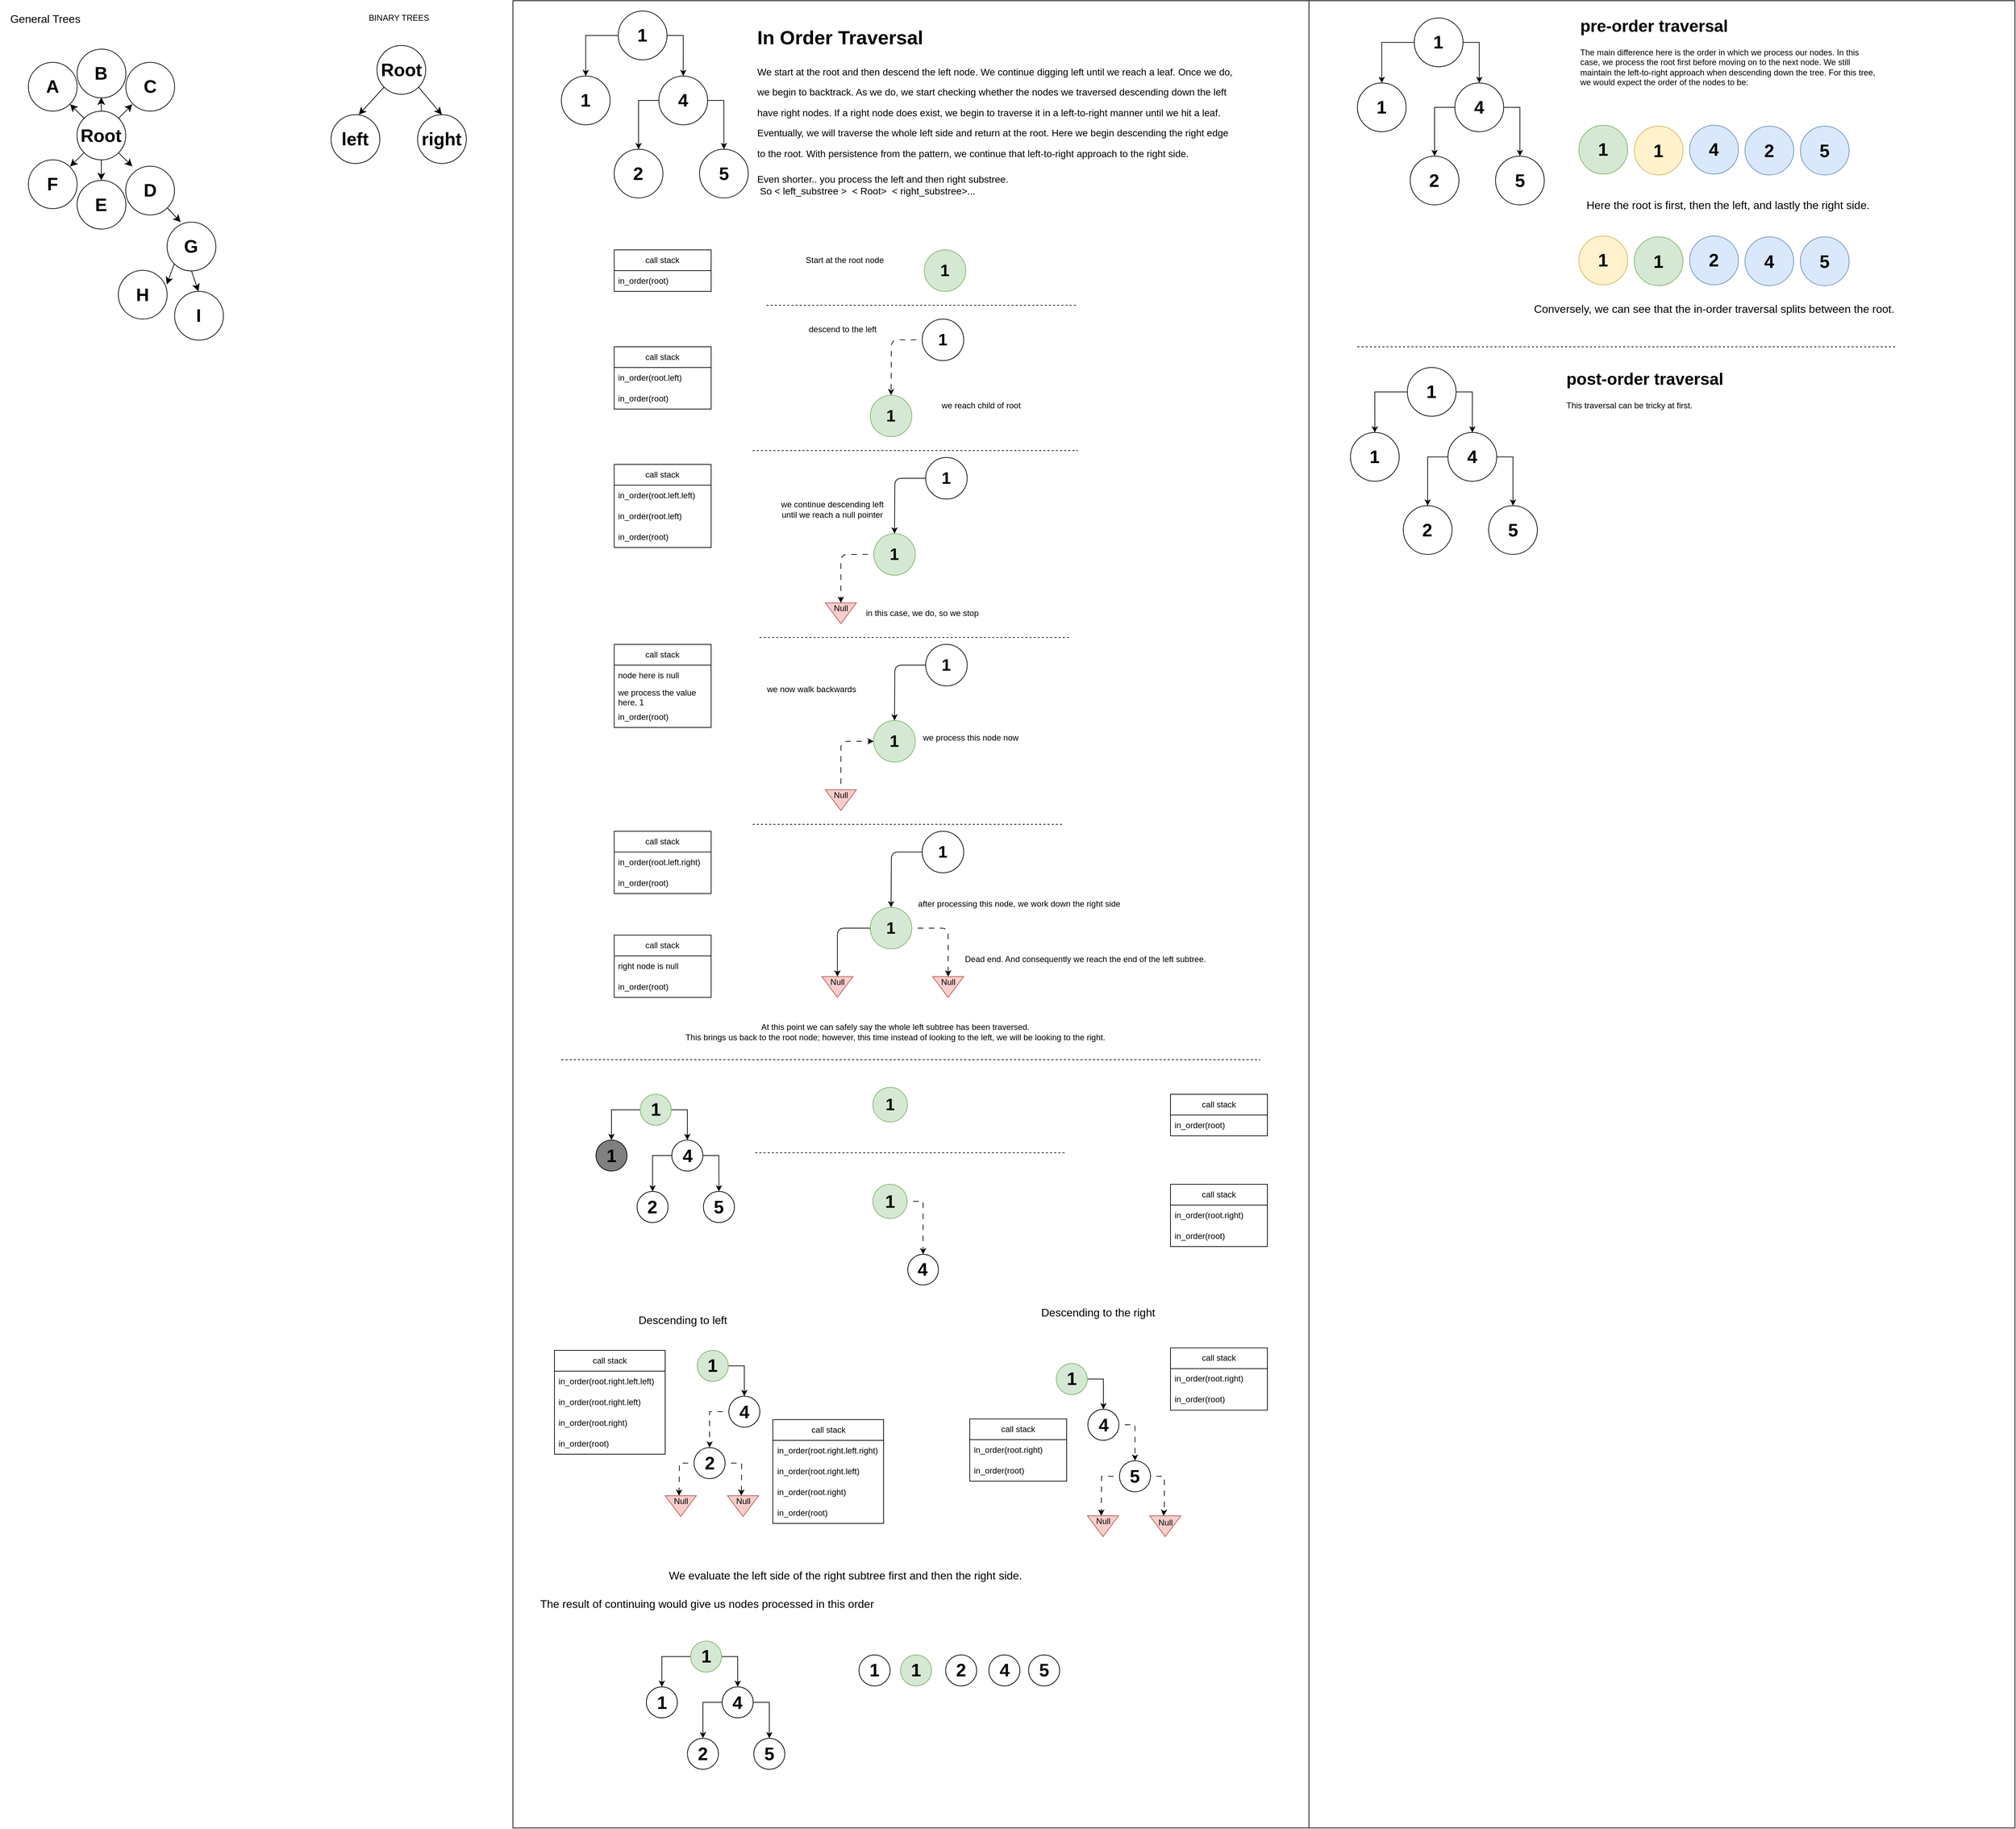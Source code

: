 <mxfile version="26.1.3">
  <diagram name="Page-1" id="28c0V_zp-TiMR2vPcXUR">
    <mxGraphModel dx="1906" dy="773" grid="1" gridSize="10" guides="1" tooltips="1" connect="1" arrows="1" fold="1" page="1" pageScale="1" pageWidth="850" pageHeight="1100" math="0" shadow="0">
      <root>
        <mxCell id="0" />
        <mxCell id="1" parent="0" />
        <mxCell id="PHoDI3Z7Dd6WKzNwkaG9-352" value="" style="rounded=0;whiteSpace=wrap;html=1;shadow=0;glass=0;" parent="1" vertex="1">
          <mxGeometry x="1070" y="20" width="1040" height="2640" as="geometry" />
        </mxCell>
        <mxCell id="PHoDI3Z7Dd6WKzNwkaG9-282" value="" style="rounded=0;whiteSpace=wrap;html=1;movable=0;resizable=0;rotatable=0;deletable=0;editable=0;locked=1;connectable=0;" parent="1" vertex="1">
          <mxGeometry x="-60" y="20" width="1150" height="2640" as="geometry" />
        </mxCell>
        <mxCell id="guaXYUS1TbYIzlUZuqkM-16" value="BINARY TREES" style="text;html=1;align=center;verticalAlign=middle;resizable=0;points=[];autosize=1;strokeColor=none;fillColor=none;" parent="1" vertex="1">
          <mxGeometry x="-280" y="30" width="110" height="30" as="geometry" />
        </mxCell>
        <mxCell id="guaXYUS1TbYIzlUZuqkM-41" value="" style="group;movable=1;resizable=1;rotatable=1;deletable=1;editable=1;locked=0;connectable=1;" parent="1" vertex="1" connectable="0">
          <mxGeometry x="349.3" y="380" width="245" height="60" as="geometry" />
        </mxCell>
        <mxCell id="guaXYUS1TbYIzlUZuqkM-29" value="Start at the root node" style="text;html=1;align=center;verticalAlign=middle;resizable=1;points=[];autosize=1;strokeColor=none;fillColor=none;movable=1;rotatable=1;deletable=1;editable=1;locked=0;connectable=1;" parent="guaXYUS1TbYIzlUZuqkM-41" vertex="1">
          <mxGeometry width="140" height="30" as="geometry" />
        </mxCell>
        <mxCell id="guaXYUS1TbYIzlUZuqkM-1" value="1" style="ellipse;whiteSpace=wrap;html=1;aspect=fixed;fillColor=#d5e8d4;strokeColor=#82b366;fontStyle=1;fontSize=24;movable=1;resizable=1;rotatable=1;deletable=1;editable=1;locked=0;connectable=1;" parent="guaXYUS1TbYIzlUZuqkM-41" vertex="1">
          <mxGeometry x="185" width="60" height="60" as="geometry" />
        </mxCell>
        <mxCell id="guaXYUS1TbYIzlUZuqkM-42" value="" style="group" parent="1" vertex="1" connectable="0">
          <mxGeometry x="356.3" y="480" width="330" height="170" as="geometry" />
        </mxCell>
        <mxCell id="guaXYUS1TbYIzlUZuqkM-35" value="descend to the left" style="text;html=1;align=center;verticalAlign=middle;resizable=0;points=[];autosize=1;strokeColor=none;fillColor=none;" parent="guaXYUS1TbYIzlUZuqkM-42" vertex="1">
          <mxGeometry width="120" height="30" as="geometry" />
        </mxCell>
        <mxCell id="guaXYUS1TbYIzlUZuqkM-36" style="edgeStyle=orthogonalEdgeStyle;rounded=1;orthogonalLoop=1;jettySize=auto;html=1;exitX=0;exitY=0.5;exitDx=0;exitDy=0;curved=0;flowAnimation=1;" parent="guaXYUS1TbYIzlUZuqkM-42" source="guaXYUS1TbYIzlUZuqkM-37" edge="1">
          <mxGeometry relative="1" as="geometry">
            <mxPoint x="130" y="110" as="targetPoint" />
          </mxGeometry>
        </mxCell>
        <mxCell id="guaXYUS1TbYIzlUZuqkM-37" value="1" style="ellipse;whiteSpace=wrap;html=1;aspect=fixed;fontStyle=1;fontSize=24;" parent="guaXYUS1TbYIzlUZuqkM-42" vertex="1">
          <mxGeometry x="175" width="60" height="60" as="geometry" />
        </mxCell>
        <mxCell id="guaXYUS1TbYIzlUZuqkM-38" value="1" style="ellipse;whiteSpace=wrap;html=1;aspect=fixed;fillColor=#d5e8d4;strokeColor=#82b366;fontStyle=1;fontSize=24;" parent="guaXYUS1TbYIzlUZuqkM-42" vertex="1">
          <mxGeometry x="100" y="110" width="60" height="60" as="geometry" />
        </mxCell>
        <mxCell id="guaXYUS1TbYIzlUZuqkM-39" value="we reach child of root" style="text;html=1;align=center;verticalAlign=middle;resizable=0;points=[];autosize=1;strokeColor=none;fillColor=none;" parent="guaXYUS1TbYIzlUZuqkM-42" vertex="1">
          <mxGeometry x="190" y="110" width="140" height="30" as="geometry" />
        </mxCell>
        <mxCell id="guaXYUS1TbYIzlUZuqkM-65" value="" style="group" parent="1" vertex="1" connectable="0">
          <mxGeometry x="316.3" y="680" width="310" height="240" as="geometry" />
        </mxCell>
        <mxCell id="guaXYUS1TbYIzlUZuqkM-44" value="we continue descending left &lt;br&gt;until we reach a null pointer" style="text;html=1;align=center;verticalAlign=middle;resizable=0;points=[];autosize=1;strokeColor=none;fillColor=none;" parent="guaXYUS1TbYIzlUZuqkM-65" vertex="1">
          <mxGeometry y="55" width="170" height="40" as="geometry" />
        </mxCell>
        <mxCell id="guaXYUS1TbYIzlUZuqkM-45" style="edgeStyle=orthogonalEdgeStyle;rounded=1;orthogonalLoop=1;jettySize=auto;html=1;exitX=0;exitY=0.5;exitDx=0;exitDy=0;curved=0;flowAnimation=0;" parent="guaXYUS1TbYIzlUZuqkM-65" source="guaXYUS1TbYIzlUZuqkM-46" edge="1">
          <mxGeometry relative="1" as="geometry">
            <mxPoint x="175" y="110" as="targetPoint" />
          </mxGeometry>
        </mxCell>
        <mxCell id="guaXYUS1TbYIzlUZuqkM-46" value="1" style="ellipse;whiteSpace=wrap;html=1;aspect=fixed;fontStyle=1;fontSize=24;" parent="guaXYUS1TbYIzlUZuqkM-65" vertex="1">
          <mxGeometry x="220" width="60" height="60" as="geometry" />
        </mxCell>
        <mxCell id="guaXYUS1TbYIzlUZuqkM-47" value="1" style="ellipse;whiteSpace=wrap;html=1;aspect=fixed;fillColor=#d5e8d4;strokeColor=#82b366;fontStyle=1;fontSize=24;" parent="guaXYUS1TbYIzlUZuqkM-65" vertex="1">
          <mxGeometry x="145" y="110" width="60" height="60" as="geometry" />
        </mxCell>
        <mxCell id="guaXYUS1TbYIzlUZuqkM-52" value="" style="edgeStyle=orthogonalEdgeStyle;rounded=1;orthogonalLoop=1;jettySize=auto;html=1;exitX=0;exitY=0.5;exitDx=0;exitDy=0;flowAnimation=1;curved=0;entryX=0;entryY=0.5;entryDx=0;entryDy=0;" parent="guaXYUS1TbYIzlUZuqkM-65" source="guaXYUS1TbYIzlUZuqkM-47" target="guaXYUS1TbYIzlUZuqkM-59" edge="1">
          <mxGeometry relative="1" as="geometry">
            <mxPoint x="90" y="200" as="targetPoint" />
            <mxPoint x="145" y="140" as="sourcePoint" />
          </mxGeometry>
        </mxCell>
        <mxCell id="guaXYUS1TbYIzlUZuqkM-62" value="" style="group" parent="guaXYUS1TbYIzlUZuqkM-65" vertex="1" connectable="0">
          <mxGeometry x="75" y="210" width="45" height="30" as="geometry" />
        </mxCell>
        <mxCell id="guaXYUS1TbYIzlUZuqkM-59" value="" style="triangle;whiteSpace=wrap;html=1;rotation=90;fillColor=#f8cecc;strokeColor=#b85450;" parent="guaXYUS1TbYIzlUZuqkM-62" vertex="1">
          <mxGeometry x="7.5" y="-7.5" width="30" height="45" as="geometry" />
        </mxCell>
        <mxCell id="guaXYUS1TbYIzlUZuqkM-61" value="Null" style="text;html=1;align=center;verticalAlign=middle;whiteSpace=wrap;rounded=0;" parent="guaXYUS1TbYIzlUZuqkM-62" vertex="1">
          <mxGeometry x="7.5" width="30" height="15" as="geometry" />
        </mxCell>
        <mxCell id="guaXYUS1TbYIzlUZuqkM-63" value="in this case, we do, so we stop" style="text;html=1;align=center;verticalAlign=middle;resizable=0;points=[];autosize=1;strokeColor=none;fillColor=none;" parent="guaXYUS1TbYIzlUZuqkM-65" vertex="1">
          <mxGeometry x="120" y="210" width="190" height="30" as="geometry" />
        </mxCell>
        <mxCell id="PHoDI3Z7Dd6WKzNwkaG9-5" value="call stack" style="swimlane;fontStyle=0;childLayout=stackLayout;horizontal=1;startSize=30;horizontalStack=0;resizeParent=1;resizeParentMax=0;resizeLast=0;collapsible=1;marginBottom=0;whiteSpace=wrap;html=1;" parent="1" vertex="1">
          <mxGeometry x="86.3" y="380" width="140" height="60" as="geometry" />
        </mxCell>
        <mxCell id="PHoDI3Z7Dd6WKzNwkaG9-8" value="in_order(root)" style="text;strokeColor=none;fillColor=none;align=left;verticalAlign=middle;spacingLeft=4;spacingRight=4;overflow=hidden;points=[[0,0.5],[1,0.5]];portConstraint=eastwest;rotatable=0;whiteSpace=wrap;html=1;" parent="PHoDI3Z7Dd6WKzNwkaG9-5" vertex="1">
          <mxGeometry y="30" width="140" height="30" as="geometry" />
        </mxCell>
        <mxCell id="PHoDI3Z7Dd6WKzNwkaG9-9" value="" style="endArrow=none;dashed=1;html=1;rounded=0;" parent="1" edge="1">
          <mxGeometry width="50" height="50" relative="1" as="geometry">
            <mxPoint x="306.3" y="460" as="sourcePoint" />
            <mxPoint x="756.3" y="460" as="targetPoint" />
          </mxGeometry>
        </mxCell>
        <mxCell id="PHoDI3Z7Dd6WKzNwkaG9-10" value="" style="endArrow=none;dashed=1;html=1;rounded=0;" parent="1" edge="1">
          <mxGeometry width="50" height="50" relative="1" as="geometry">
            <mxPoint x="286.3" y="670" as="sourcePoint" />
            <mxPoint x="756.3" y="670" as="targetPoint" />
          </mxGeometry>
        </mxCell>
        <mxCell id="PHoDI3Z7Dd6WKzNwkaG9-11" value="" style="endArrow=none;dashed=1;html=1;rounded=0;" parent="1" edge="1">
          <mxGeometry width="50" height="50" relative="1" as="geometry">
            <mxPoint x="296.3" y="940" as="sourcePoint" />
            <mxPoint x="746.3" y="940" as="targetPoint" />
          </mxGeometry>
        </mxCell>
        <mxCell id="PHoDI3Z7Dd6WKzNwkaG9-30" value="" style="group" parent="1" vertex="1" connectable="0">
          <mxGeometry x="246.3" y="950" width="435" height="240" as="geometry" />
        </mxCell>
        <mxCell id="guaXYUS1TbYIzlUZuqkM-69" value="1" style="ellipse;whiteSpace=wrap;html=1;aspect=fixed;fontStyle=1;fontSize=24;" parent="PHoDI3Z7Dd6WKzNwkaG9-30" vertex="1">
          <mxGeometry x="290" width="60" height="60" as="geometry" />
        </mxCell>
        <mxCell id="PHoDI3Z7Dd6WKzNwkaG9-20" value="" style="group" parent="PHoDI3Z7Dd6WKzNwkaG9-30" vertex="1" connectable="0">
          <mxGeometry y="50" width="435" height="190" as="geometry" />
        </mxCell>
        <mxCell id="guaXYUS1TbYIzlUZuqkM-76" value="we now walk backwards" style="text;html=1;align=center;verticalAlign=middle;resizable=0;points=[];autosize=1;strokeColor=none;fillColor=none;" parent="PHoDI3Z7Dd6WKzNwkaG9-20" vertex="1">
          <mxGeometry x="50" width="150" height="30" as="geometry" />
        </mxCell>
        <mxCell id="PHoDI3Z7Dd6WKzNwkaG9-13" value="we process this node now" style="text;html=1;align=center;verticalAlign=middle;resizable=0;points=[];autosize=1;strokeColor=none;fillColor=none;" parent="PHoDI3Z7Dd6WKzNwkaG9-20" vertex="1">
          <mxGeometry x="275" y="70" width="160" height="30" as="geometry" />
        </mxCell>
        <mxCell id="guaXYUS1TbYIzlUZuqkM-68" style="edgeStyle=orthogonalEdgeStyle;rounded=1;orthogonalLoop=1;jettySize=auto;html=1;exitX=0;exitY=0.5;exitDx=0;exitDy=0;curved=0;flowAnimation=0;" parent="PHoDI3Z7Dd6WKzNwkaG9-20" source="guaXYUS1TbYIzlUZuqkM-69" edge="1">
          <mxGeometry relative="1" as="geometry">
            <mxPoint x="245" y="60" as="targetPoint" />
          </mxGeometry>
        </mxCell>
        <mxCell id="guaXYUS1TbYIzlUZuqkM-70" value="1" style="ellipse;whiteSpace=wrap;html=1;aspect=fixed;fontStyle=1;fontSize=24;fillColor=#d5e8d4;strokeColor=#82b366;" parent="PHoDI3Z7Dd6WKzNwkaG9-20" vertex="1">
          <mxGeometry x="215" y="60" width="60" height="60" as="geometry" />
        </mxCell>
        <mxCell id="guaXYUS1TbYIzlUZuqkM-72" value="" style="group" parent="PHoDI3Z7Dd6WKzNwkaG9-20" vertex="1" connectable="0">
          <mxGeometry x="145" y="160" width="45" height="30" as="geometry" />
        </mxCell>
        <mxCell id="guaXYUS1TbYIzlUZuqkM-73" value="" style="triangle;whiteSpace=wrap;html=1;rotation=90;fillColor=#f8cecc;strokeColor=#b85450;" parent="guaXYUS1TbYIzlUZuqkM-72" vertex="1">
          <mxGeometry x="7.5" y="-7.5" width="30" height="45" as="geometry" />
        </mxCell>
        <mxCell id="guaXYUS1TbYIzlUZuqkM-74" value="Null" style="text;html=1;align=center;verticalAlign=middle;whiteSpace=wrap;rounded=0;" parent="guaXYUS1TbYIzlUZuqkM-72" vertex="1">
          <mxGeometry x="7.5" width="30" height="15" as="geometry" />
        </mxCell>
        <mxCell id="PHoDI3Z7Dd6WKzNwkaG9-15" style="edgeStyle=orthogonalEdgeStyle;rounded=1;orthogonalLoop=1;jettySize=auto;html=1;exitX=0.5;exitY=0;exitDx=0;exitDy=0;entryX=0;entryY=0.5;entryDx=0;entryDy=0;curved=0;flowAnimation=1;" parent="PHoDI3Z7Dd6WKzNwkaG9-20" source="guaXYUS1TbYIzlUZuqkM-74" target="guaXYUS1TbYIzlUZuqkM-70" edge="1">
          <mxGeometry relative="1" as="geometry" />
        </mxCell>
        <mxCell id="PHoDI3Z7Dd6WKzNwkaG9-47" value="" style="group" parent="1" vertex="1" connectable="0">
          <mxGeometry x="386.3" y="1220" width="560" height="243" as="geometry" />
        </mxCell>
        <mxCell id="PHoDI3Z7Dd6WKzNwkaG9-32" value="1" style="ellipse;whiteSpace=wrap;html=1;aspect=fixed;fontStyle=1;fontSize=24;" parent="PHoDI3Z7Dd6WKzNwkaG9-47" vertex="1">
          <mxGeometry x="145" width="60" height="60" as="geometry" />
        </mxCell>
        <mxCell id="PHoDI3Z7Dd6WKzNwkaG9-35" value="after processing this node, we work down the right side" style="text;html=1;align=center;verticalAlign=middle;resizable=0;points=[];autosize=1;strokeColor=none;fillColor=none;" parent="PHoDI3Z7Dd6WKzNwkaG9-47" vertex="1">
          <mxGeometry x="125" y="90" width="320" height="30" as="geometry" />
        </mxCell>
        <mxCell id="PHoDI3Z7Dd6WKzNwkaG9-36" style="edgeStyle=orthogonalEdgeStyle;rounded=1;orthogonalLoop=1;jettySize=auto;html=1;exitX=0;exitY=0.5;exitDx=0;exitDy=0;curved=0;flowAnimation=0;" parent="PHoDI3Z7Dd6WKzNwkaG9-47" source="PHoDI3Z7Dd6WKzNwkaG9-32" edge="1">
          <mxGeometry relative="1" as="geometry">
            <mxPoint x="100" y="110" as="targetPoint" />
          </mxGeometry>
        </mxCell>
        <mxCell id="PHoDI3Z7Dd6WKzNwkaG9-42" style="edgeStyle=orthogonalEdgeStyle;rounded=1;orthogonalLoop=1;jettySize=auto;html=1;exitX=1;exitY=0.5;exitDx=0;exitDy=0;curved=0;entryX=0.5;entryY=0;entryDx=0;entryDy=0;flowAnimation=1;" parent="PHoDI3Z7Dd6WKzNwkaG9-47" source="PHoDI3Z7Dd6WKzNwkaG9-37" target="PHoDI3Z7Dd6WKzNwkaG9-45" edge="1">
          <mxGeometry relative="1" as="geometry">
            <mxPoint x="185" y="210" as="targetPoint" />
          </mxGeometry>
        </mxCell>
        <mxCell id="PHoDI3Z7Dd6WKzNwkaG9-37" value="1" style="ellipse;whiteSpace=wrap;html=1;aspect=fixed;fontStyle=1;fontSize=24;fillColor=#d5e8d4;strokeColor=#82b366;" parent="PHoDI3Z7Dd6WKzNwkaG9-47" vertex="1">
          <mxGeometry x="70" y="110" width="60" height="60" as="geometry" />
        </mxCell>
        <mxCell id="PHoDI3Z7Dd6WKzNwkaG9-38" value="" style="group" parent="PHoDI3Z7Dd6WKzNwkaG9-47" vertex="1" connectable="0">
          <mxGeometry y="210" width="45" height="30" as="geometry" />
        </mxCell>
        <mxCell id="PHoDI3Z7Dd6WKzNwkaG9-39" value="" style="triangle;whiteSpace=wrap;html=1;rotation=90;fillColor=#f8cecc;strokeColor=#b85450;" parent="PHoDI3Z7Dd6WKzNwkaG9-38" vertex="1">
          <mxGeometry x="7.5" y="-7.5" width="30" height="45" as="geometry" />
        </mxCell>
        <mxCell id="PHoDI3Z7Dd6WKzNwkaG9-40" value="Null" style="text;html=1;align=center;verticalAlign=middle;whiteSpace=wrap;rounded=0;" parent="PHoDI3Z7Dd6WKzNwkaG9-38" vertex="1">
          <mxGeometry x="7.5" width="30" height="15" as="geometry" />
        </mxCell>
        <mxCell id="PHoDI3Z7Dd6WKzNwkaG9-41" style="edgeStyle=orthogonalEdgeStyle;rounded=1;orthogonalLoop=1;jettySize=auto;html=1;exitX=0.5;exitY=0;exitDx=0;exitDy=0;entryX=0;entryY=0.5;entryDx=0;entryDy=0;curved=0;flowAnimation=0;endArrow=none;startFill=1;startArrow=classic;" parent="PHoDI3Z7Dd6WKzNwkaG9-47" source="PHoDI3Z7Dd6WKzNwkaG9-40" target="PHoDI3Z7Dd6WKzNwkaG9-37" edge="1">
          <mxGeometry relative="1" as="geometry" />
        </mxCell>
        <mxCell id="PHoDI3Z7Dd6WKzNwkaG9-43" value="" style="group" parent="PHoDI3Z7Dd6WKzNwkaG9-47" vertex="1" connectable="0">
          <mxGeometry x="160" y="210" width="45" height="30" as="geometry" />
        </mxCell>
        <mxCell id="PHoDI3Z7Dd6WKzNwkaG9-44" value="" style="triangle;whiteSpace=wrap;html=1;rotation=90;fillColor=#f8cecc;strokeColor=#b85450;" parent="PHoDI3Z7Dd6WKzNwkaG9-43" vertex="1">
          <mxGeometry x="7.5" y="-7.5" width="30" height="45" as="geometry" />
        </mxCell>
        <mxCell id="PHoDI3Z7Dd6WKzNwkaG9-45" value="Null" style="text;html=1;align=center;verticalAlign=middle;whiteSpace=wrap;rounded=0;" parent="PHoDI3Z7Dd6WKzNwkaG9-43" vertex="1">
          <mxGeometry x="7.5" width="30" height="15" as="geometry" />
        </mxCell>
        <mxCell id="PHoDI3Z7Dd6WKzNwkaG9-46" value="&lt;div align=&quot;left&quot;&gt;Dead end. And consequently we reach the end of the left subtree.&lt;/div&gt;" style="text;html=1;align=left;verticalAlign=middle;resizable=0;points=[];autosize=1;strokeColor=none;fillColor=none;" parent="PHoDI3Z7Dd6WKzNwkaG9-47" vertex="1">
          <mxGeometry x="205" y="170" width="370" height="30" as="geometry" />
        </mxCell>
        <mxCell id="PHoDI3Z7Dd6WKzNwkaG9-48" value="&lt;h1&gt;pre-order traversal&lt;/h1&gt;&lt;div&gt;The main difference here is the order in which we process our nodes. In this case, we process the root first before moving on to the next node. We still maintain the left-to-right approach when descending down the tree. For this tree, we would expect the order of the nodes to be:&lt;/div&gt;&lt;div&gt;&lt;br&gt;&lt;/div&gt;&lt;div&gt;&lt;br&gt;&lt;/div&gt;&lt;div&gt;&lt;br&gt;&lt;/div&gt;&lt;div&gt;&lt;br&gt;&lt;/div&gt;&lt;div&gt;&lt;br&gt;&lt;/div&gt;&lt;div&gt;&lt;br&gt;&lt;/div&gt;&lt;div&gt;&lt;br&gt;&lt;/div&gt;&lt;div&gt;&lt;br&gt;&lt;/div&gt;" style="text;whiteSpace=wrap;html=1;" parent="1" vertex="1">
          <mxGeometry x="1480" y="20" width="430" height="160" as="geometry" />
        </mxCell>
        <mxCell id="PHoDI3Z7Dd6WKzNwkaG9-50" value="call stack" style="swimlane;fontStyle=0;childLayout=stackLayout;horizontal=1;startSize=30;horizontalStack=0;resizeParent=1;resizeParentMax=0;resizeLast=0;collapsible=1;marginBottom=0;whiteSpace=wrap;html=1;" parent="1" vertex="1">
          <mxGeometry x="86.3" y="520" width="140" height="90" as="geometry" />
        </mxCell>
        <mxCell id="PHoDI3Z7Dd6WKzNwkaG9-52" value="in_order(root.left)" style="text;strokeColor=none;fillColor=none;align=left;verticalAlign=middle;spacingLeft=4;spacingRight=4;overflow=hidden;points=[[0,0.5],[1,0.5]];portConstraint=eastwest;rotatable=0;whiteSpace=wrap;html=1;" parent="PHoDI3Z7Dd6WKzNwkaG9-50" vertex="1">
          <mxGeometry y="30" width="140" height="30" as="geometry" />
        </mxCell>
        <mxCell id="PHoDI3Z7Dd6WKzNwkaG9-53" value="in_order(root)" style="text;strokeColor=none;fillColor=none;align=left;verticalAlign=middle;spacingLeft=4;spacingRight=4;overflow=hidden;points=[[0,0.5],[1,0.5]];portConstraint=eastwest;rotatable=0;whiteSpace=wrap;html=1;" parent="PHoDI3Z7Dd6WKzNwkaG9-50" vertex="1">
          <mxGeometry y="60" width="140" height="30" as="geometry" />
        </mxCell>
        <mxCell id="PHoDI3Z7Dd6WKzNwkaG9-54" value="call stack" style="swimlane;fontStyle=0;childLayout=stackLayout;horizontal=1;startSize=30;horizontalStack=0;resizeParent=1;resizeParentMax=0;resizeLast=0;collapsible=1;marginBottom=0;whiteSpace=wrap;html=1;" parent="1" vertex="1">
          <mxGeometry x="86.3" y="690" width="140" height="120" as="geometry" />
        </mxCell>
        <mxCell id="PHoDI3Z7Dd6WKzNwkaG9-55" value="in_order(root.left.left)" style="text;strokeColor=none;fillColor=none;align=left;verticalAlign=middle;spacingLeft=4;spacingRight=4;overflow=hidden;points=[[0,0.5],[1,0.5]];portConstraint=eastwest;rotatable=0;whiteSpace=wrap;html=1;" parent="PHoDI3Z7Dd6WKzNwkaG9-54" vertex="1">
          <mxGeometry y="30" width="140" height="30" as="geometry" />
        </mxCell>
        <mxCell id="PHoDI3Z7Dd6WKzNwkaG9-56" value="in_order(root.left)" style="text;strokeColor=none;fillColor=none;align=left;verticalAlign=middle;spacingLeft=4;spacingRight=4;overflow=hidden;points=[[0,0.5],[1,0.5]];portConstraint=eastwest;rotatable=0;whiteSpace=wrap;html=1;" parent="PHoDI3Z7Dd6WKzNwkaG9-54" vertex="1">
          <mxGeometry y="60" width="140" height="30" as="geometry" />
        </mxCell>
        <mxCell id="PHoDI3Z7Dd6WKzNwkaG9-57" value="in_order(root)" style="text;strokeColor=none;fillColor=none;align=left;verticalAlign=middle;spacingLeft=4;spacingRight=4;overflow=hidden;points=[[0,0.5],[1,0.5]];portConstraint=eastwest;rotatable=0;whiteSpace=wrap;html=1;" parent="PHoDI3Z7Dd6WKzNwkaG9-54" vertex="1">
          <mxGeometry y="90" width="140" height="30" as="geometry" />
        </mxCell>
        <mxCell id="PHoDI3Z7Dd6WKzNwkaG9-61" value="call stack" style="swimlane;fontStyle=0;childLayout=stackLayout;horizontal=1;startSize=30;horizontalStack=0;resizeParent=1;resizeParentMax=0;resizeLast=0;collapsible=1;marginBottom=0;whiteSpace=wrap;html=1;" parent="1" vertex="1">
          <mxGeometry x="86.3" y="950" width="140" height="120" as="geometry" />
        </mxCell>
        <mxCell id="PHoDI3Z7Dd6WKzNwkaG9-62" value="node here is null" style="text;strokeColor=none;fillColor=none;align=left;verticalAlign=middle;spacingLeft=4;spacingRight=4;overflow=hidden;points=[[0,0.5],[1,0.5]];portConstraint=eastwest;rotatable=0;whiteSpace=wrap;html=1;" parent="PHoDI3Z7Dd6WKzNwkaG9-61" vertex="1">
          <mxGeometry y="30" width="140" height="30" as="geometry" />
        </mxCell>
        <UserObject label="we process the value here, 1" link="in_order(root.left)" id="PHoDI3Z7Dd6WKzNwkaG9-63">
          <mxCell style="text;strokeColor=none;fillColor=none;align=left;verticalAlign=middle;spacingLeft=4;spacingRight=4;overflow=hidden;points=[[0,0.5],[1,0.5]];portConstraint=eastwest;rotatable=0;whiteSpace=wrap;html=1;" parent="PHoDI3Z7Dd6WKzNwkaG9-61" vertex="1">
            <mxGeometry y="60" width="140" height="30" as="geometry" />
          </mxCell>
        </UserObject>
        <mxCell id="PHoDI3Z7Dd6WKzNwkaG9-64" value="in_order(root)" style="text;strokeColor=none;fillColor=none;align=left;verticalAlign=middle;spacingLeft=4;spacingRight=4;overflow=hidden;points=[[0,0.5],[1,0.5]];portConstraint=eastwest;rotatable=0;whiteSpace=wrap;html=1;" parent="PHoDI3Z7Dd6WKzNwkaG9-61" vertex="1">
          <mxGeometry y="90" width="140" height="30" as="geometry" />
        </mxCell>
        <mxCell id="PHoDI3Z7Dd6WKzNwkaG9-65" value="call stack" style="swimlane;fontStyle=0;childLayout=stackLayout;horizontal=1;startSize=30;horizontalStack=0;resizeParent=1;resizeParentMax=0;resizeLast=0;collapsible=1;marginBottom=0;whiteSpace=wrap;html=1;" parent="1" vertex="1">
          <mxGeometry x="86.3" y="1220" width="140" height="90" as="geometry">
            <mxRectangle x="40" y="1290" width="90" height="30" as="alternateBounds" />
          </mxGeometry>
        </mxCell>
        <mxCell id="PHoDI3Z7Dd6WKzNwkaG9-68" value="in_order(root.left.right)" style="text;strokeColor=none;fillColor=none;align=left;verticalAlign=middle;spacingLeft=4;spacingRight=4;overflow=hidden;points=[[0,0.5],[1,0.5]];portConstraint=eastwest;rotatable=0;whiteSpace=wrap;html=1;" parent="PHoDI3Z7Dd6WKzNwkaG9-65" vertex="1">
          <mxGeometry y="30" width="140" height="30" as="geometry" />
        </mxCell>
        <mxCell id="PHoDI3Z7Dd6WKzNwkaG9-69" value="in_order(root)" style="text;strokeColor=none;fillColor=none;align=left;verticalAlign=middle;spacingLeft=4;spacingRight=4;overflow=hidden;points=[[0,0.5],[1,0.5]];portConstraint=eastwest;rotatable=0;whiteSpace=wrap;html=1;" parent="PHoDI3Z7Dd6WKzNwkaG9-65" vertex="1">
          <mxGeometry y="60" width="140" height="30" as="geometry" />
        </mxCell>
        <mxCell id="PHoDI3Z7Dd6WKzNwkaG9-75" value="" style="endArrow=none;dashed=1;html=1;rounded=0;" parent="1" edge="1">
          <mxGeometry width="50" height="50" relative="1" as="geometry">
            <mxPoint x="286.3" y="1210" as="sourcePoint" />
            <mxPoint x="736.3" y="1210" as="targetPoint" />
          </mxGeometry>
        </mxCell>
        <mxCell id="PHoDI3Z7Dd6WKzNwkaG9-88" value="At this point we can safely say the whole left subtree has been traversed.&lt;br&gt;This brings us back to the root node; however, this time instead of looking to the left, we will be looking to the right." style="text;html=1;align=center;verticalAlign=middle;resizable=0;points=[];autosize=1;strokeColor=none;fillColor=none;" parent="1" vertex="1">
          <mxGeometry x="177.43" y="1490" width="630" height="40" as="geometry" />
        </mxCell>
        <mxCell id="PHoDI3Z7Dd6WKzNwkaG9-90" value="call stack" style="swimlane;fontStyle=0;childLayout=stackLayout;horizontal=1;startSize=30;horizontalStack=0;resizeParent=1;resizeParentMax=0;resizeLast=0;collapsible=1;marginBottom=0;whiteSpace=wrap;html=1;" parent="1" vertex="1">
          <mxGeometry x="86.3" y="1370" width="140" height="90" as="geometry">
            <mxRectangle x="40" y="1290" width="90" height="30" as="alternateBounds" />
          </mxGeometry>
        </mxCell>
        <mxCell id="PHoDI3Z7Dd6WKzNwkaG9-91" value="right node is null" style="text;strokeColor=none;fillColor=none;align=left;verticalAlign=middle;spacingLeft=4;spacingRight=4;overflow=hidden;points=[[0,0.5],[1,0.5]];portConstraint=eastwest;rotatable=0;whiteSpace=wrap;html=1;" parent="PHoDI3Z7Dd6WKzNwkaG9-90" vertex="1">
          <mxGeometry y="30" width="140" height="30" as="geometry" />
        </mxCell>
        <mxCell id="PHoDI3Z7Dd6WKzNwkaG9-92" value="in_order(root)" style="text;strokeColor=none;fillColor=none;align=left;verticalAlign=middle;spacingLeft=4;spacingRight=4;overflow=hidden;points=[[0,0.5],[1,0.5]];portConstraint=eastwest;rotatable=0;whiteSpace=wrap;html=1;" parent="PHoDI3Z7Dd6WKzNwkaG9-90" vertex="1">
          <mxGeometry y="60" width="140" height="30" as="geometry" />
        </mxCell>
        <mxCell id="PHoDI3Z7Dd6WKzNwkaG9-181" value="" style="endArrow=none;dashed=1;html=1;rounded=0;" parent="1" edge="1">
          <mxGeometry width="50" height="50" relative="1" as="geometry">
            <mxPoint x="10" y="1550" as="sourcePoint" />
            <mxPoint x="1020" y="1550" as="targetPoint" />
          </mxGeometry>
        </mxCell>
        <mxCell id="PHoDI3Z7Dd6WKzNwkaG9-182" value="The result of continuing would give us nodes processed in this order" style="text;html=1;align=center;verticalAlign=middle;resizable=0;points=[];autosize=1;strokeColor=none;fillColor=none;fontSize=16;" parent="1" vertex="1">
          <mxGeometry x="-35" y="2321" width="510" height="30" as="geometry" />
        </mxCell>
        <mxCell id="PHoDI3Z7Dd6WKzNwkaG9-200" value="" style="group" parent="1" vertex="1" connectable="0">
          <mxGeometry x="1160" y="45" width="270" height="270" as="geometry" />
        </mxCell>
        <mxCell id="PHoDI3Z7Dd6WKzNwkaG9-201" style="edgeStyle=orthogonalEdgeStyle;rounded=0;orthogonalLoop=1;jettySize=auto;html=1;exitX=1;exitY=0.5;exitDx=0;exitDy=0;entryX=0.5;entryY=0;entryDx=0;entryDy=0;" parent="PHoDI3Z7Dd6WKzNwkaG9-200" source="PHoDI3Z7Dd6WKzNwkaG9-203" target="PHoDI3Z7Dd6WKzNwkaG9-206" edge="1">
          <mxGeometry relative="1" as="geometry" />
        </mxCell>
        <mxCell id="PHoDI3Z7Dd6WKzNwkaG9-202" style="edgeStyle=orthogonalEdgeStyle;rounded=0;orthogonalLoop=1;jettySize=auto;html=1;exitX=0;exitY=0.5;exitDx=0;exitDy=0;entryX=0.5;entryY=0;entryDx=0;entryDy=0;" parent="PHoDI3Z7Dd6WKzNwkaG9-200" source="PHoDI3Z7Dd6WKzNwkaG9-203" target="PHoDI3Z7Dd6WKzNwkaG9-207" edge="1">
          <mxGeometry relative="1" as="geometry" />
        </mxCell>
        <mxCell id="PHoDI3Z7Dd6WKzNwkaG9-203" value="1" style="ellipse;whiteSpace=wrap;html=1;aspect=fixed;fontSize=26;fontStyle=1" parent="PHoDI3Z7Dd6WKzNwkaG9-200" vertex="1">
          <mxGeometry x="82.174" width="70.435" height="70.435" as="geometry" />
        </mxCell>
        <mxCell id="PHoDI3Z7Dd6WKzNwkaG9-204" style="edgeStyle=orthogonalEdgeStyle;rounded=0;orthogonalLoop=1;jettySize=auto;html=1;exitX=1;exitY=0.5;exitDx=0;exitDy=0;entryX=0.5;entryY=0;entryDx=0;entryDy=0;" parent="PHoDI3Z7Dd6WKzNwkaG9-200" source="PHoDI3Z7Dd6WKzNwkaG9-206" target="PHoDI3Z7Dd6WKzNwkaG9-208" edge="1">
          <mxGeometry relative="1" as="geometry" />
        </mxCell>
        <mxCell id="PHoDI3Z7Dd6WKzNwkaG9-205" style="edgeStyle=orthogonalEdgeStyle;rounded=0;orthogonalLoop=1;jettySize=auto;html=1;exitX=0;exitY=0.5;exitDx=0;exitDy=0;" parent="PHoDI3Z7Dd6WKzNwkaG9-200" source="PHoDI3Z7Dd6WKzNwkaG9-206" target="PHoDI3Z7Dd6WKzNwkaG9-209" edge="1">
          <mxGeometry relative="1" as="geometry" />
        </mxCell>
        <mxCell id="PHoDI3Z7Dd6WKzNwkaG9-206" value="4" style="ellipse;whiteSpace=wrap;html=1;aspect=fixed;fontSize=26;fontStyle=1" parent="PHoDI3Z7Dd6WKzNwkaG9-200" vertex="1">
          <mxGeometry x="140.87" y="93.913" width="70.435" height="70.435" as="geometry" />
        </mxCell>
        <mxCell id="PHoDI3Z7Dd6WKzNwkaG9-207" value="1" style="ellipse;whiteSpace=wrap;html=1;aspect=fixed;fontSize=26;fontStyle=1" parent="PHoDI3Z7Dd6WKzNwkaG9-200" vertex="1">
          <mxGeometry y="93.913" width="70.435" height="70.435" as="geometry" />
        </mxCell>
        <mxCell id="PHoDI3Z7Dd6WKzNwkaG9-208" value="5" style="ellipse;whiteSpace=wrap;html=1;aspect=fixed;fontSize=26;fontStyle=1" parent="PHoDI3Z7Dd6WKzNwkaG9-200" vertex="1">
          <mxGeometry x="199.565" y="199.565" width="70.435" height="70.435" as="geometry" />
        </mxCell>
        <mxCell id="PHoDI3Z7Dd6WKzNwkaG9-209" value="2" style="ellipse;whiteSpace=wrap;html=1;aspect=fixed;fontSize=26;fontStyle=1" parent="PHoDI3Z7Dd6WKzNwkaG9-200" vertex="1">
          <mxGeometry x="76.304" y="199.565" width="70.435" height="70.435" as="geometry" />
        </mxCell>
        <mxCell id="PHoDI3Z7Dd6WKzNwkaG9-222" style="edgeStyle=none;curved=1;rounded=0;orthogonalLoop=1;jettySize=auto;html=1;exitX=0;exitY=1;exitDx=0;exitDy=0;fontSize=12;startSize=8;endSize=8;" parent="1" source="PHoDI3Z7Dd6WKzNwkaG9-213" edge="1">
          <mxGeometry relative="1" as="geometry">
            <mxPoint x="-282.72" y="184.78" as="targetPoint" />
          </mxGeometry>
        </mxCell>
        <mxCell id="PHoDI3Z7Dd6WKzNwkaG9-223" style="edgeStyle=none;curved=1;rounded=0;orthogonalLoop=1;jettySize=auto;html=1;exitX=1;exitY=1;exitDx=0;exitDy=0;fontSize=12;startSize=8;endSize=8;" parent="1" source="PHoDI3Z7Dd6WKzNwkaG9-213" edge="1">
          <mxGeometry relative="1" as="geometry">
            <mxPoint x="-162.72" y="184.78" as="targetPoint" />
          </mxGeometry>
        </mxCell>
        <mxCell id="PHoDI3Z7Dd6WKzNwkaG9-213" value="Root" style="ellipse;whiteSpace=wrap;html=1;aspect=fixed;fontSize=26;fontStyle=1" parent="1" vertex="1">
          <mxGeometry x="-256.416" y="84.78" width="70.435" height="70.435" as="geometry" />
        </mxCell>
        <mxCell id="PHoDI3Z7Dd6WKzNwkaG9-224" value="left" style="ellipse;whiteSpace=wrap;html=1;aspect=fixed;fontSize=26;fontStyle=1" parent="1" vertex="1">
          <mxGeometry x="-322.716" y="184.78" width="70.435" height="70.435" as="geometry" />
        </mxCell>
        <mxCell id="PHoDI3Z7Dd6WKzNwkaG9-225" value="right" style="ellipse;whiteSpace=wrap;html=1;aspect=fixed;fontSize=26;fontStyle=1" parent="1" vertex="1">
          <mxGeometry x="-197.716" y="184.78" width="70.435" height="70.435" as="geometry" />
        </mxCell>
        <mxCell id="PHoDI3Z7Dd6WKzNwkaG9-227" style="edgeStyle=none;curved=1;rounded=0;orthogonalLoop=1;jettySize=auto;html=1;exitX=0.5;exitY=0;exitDx=0;exitDy=0;fontSize=12;startSize=8;endSize=8;" parent="1" source="PHoDI3Z7Dd6WKzNwkaG9-226" edge="1">
          <mxGeometry relative="1" as="geometry">
            <mxPoint x="-654.721" y="159.57" as="targetPoint" />
          </mxGeometry>
        </mxCell>
        <mxCell id="PHoDI3Z7Dd6WKzNwkaG9-228" style="edgeStyle=none;curved=1;rounded=0;orthogonalLoop=1;jettySize=auto;html=1;exitX=1;exitY=0;exitDx=0;exitDy=0;fontSize=12;startSize=8;endSize=8;" parent="1" source="PHoDI3Z7Dd6WKzNwkaG9-226" edge="1">
          <mxGeometry relative="1" as="geometry">
            <mxPoint x="-609.78" y="169.57" as="targetPoint" />
          </mxGeometry>
        </mxCell>
        <mxCell id="PHoDI3Z7Dd6WKzNwkaG9-229" style="edgeStyle=none;curved=1;rounded=0;orthogonalLoop=1;jettySize=auto;html=1;exitX=0;exitY=0;exitDx=0;exitDy=0;fontSize=12;startSize=8;endSize=8;" parent="1" source="PHoDI3Z7Dd6WKzNwkaG9-226" edge="1">
          <mxGeometry relative="1" as="geometry">
            <mxPoint x="-699.78" y="169.57" as="targetPoint" />
          </mxGeometry>
        </mxCell>
        <mxCell id="PHoDI3Z7Dd6WKzNwkaG9-230" style="edgeStyle=none;curved=1;rounded=0;orthogonalLoop=1;jettySize=auto;html=1;exitX=0;exitY=1;exitDx=0;exitDy=0;fontSize=12;startSize=8;endSize=8;" parent="1" source="PHoDI3Z7Dd6WKzNwkaG9-226" edge="1">
          <mxGeometry relative="1" as="geometry">
            <mxPoint x="-699.78" y="259.57" as="targetPoint" />
          </mxGeometry>
        </mxCell>
        <mxCell id="PHoDI3Z7Dd6WKzNwkaG9-231" style="edgeStyle=none;curved=1;rounded=0;orthogonalLoop=1;jettySize=auto;html=1;exitX=0.5;exitY=1;exitDx=0;exitDy=0;fontSize=12;startSize=8;endSize=8;" parent="1" source="PHoDI3Z7Dd6WKzNwkaG9-226" edge="1">
          <mxGeometry relative="1" as="geometry">
            <mxPoint x="-654.721" y="279.57" as="targetPoint" />
          </mxGeometry>
        </mxCell>
        <mxCell id="PHoDI3Z7Dd6WKzNwkaG9-232" style="edgeStyle=none;curved=1;rounded=0;orthogonalLoop=1;jettySize=auto;html=1;exitX=1;exitY=1;exitDx=0;exitDy=0;fontSize=12;startSize=8;endSize=8;" parent="1" source="PHoDI3Z7Dd6WKzNwkaG9-226" edge="1">
          <mxGeometry relative="1" as="geometry">
            <mxPoint x="-609.78" y="259.57" as="targetPoint" />
          </mxGeometry>
        </mxCell>
        <mxCell id="PHoDI3Z7Dd6WKzNwkaG9-226" value="Root" style="ellipse;whiteSpace=wrap;html=1;aspect=fixed;fontSize=26;fontStyle=1" parent="1" vertex="1">
          <mxGeometry x="-689.776" y="179.57" width="70.435" height="70.435" as="geometry" />
        </mxCell>
        <mxCell id="PHoDI3Z7Dd6WKzNwkaG9-233" value="A" style="ellipse;whiteSpace=wrap;html=1;aspect=fixed;fontSize=26;fontStyle=1" parent="1" vertex="1">
          <mxGeometry x="-759.996" y="109.14" width="70.435" height="70.435" as="geometry" />
        </mxCell>
        <mxCell id="PHoDI3Z7Dd6WKzNwkaG9-234" value="B" style="ellipse;whiteSpace=wrap;html=1;aspect=fixed;fontSize=26;fontStyle=1" parent="1" vertex="1">
          <mxGeometry x="-689.566" y="90" width="70.435" height="70.435" as="geometry" />
        </mxCell>
        <mxCell id="PHoDI3Z7Dd6WKzNwkaG9-235" value="C" style="ellipse;whiteSpace=wrap;html=1;aspect=fixed;fontSize=26;fontStyle=1" parent="1" vertex="1">
          <mxGeometry x="-619.136" y="109.14" width="70.435" height="70.435" as="geometry" />
        </mxCell>
        <mxCell id="PHoDI3Z7Dd6WKzNwkaG9-236" value="F" style="ellipse;whiteSpace=wrap;html=1;aspect=fixed;fontSize=26;fontStyle=1" parent="1" vertex="1">
          <mxGeometry x="-759.996" y="250" width="70.435" height="70.435" as="geometry" />
        </mxCell>
        <mxCell id="PHoDI3Z7Dd6WKzNwkaG9-237" value="E" style="ellipse;whiteSpace=wrap;html=1;aspect=fixed;fontSize=26;fontStyle=1" parent="1" vertex="1">
          <mxGeometry x="-689.566" y="279.57" width="70.435" height="70.435" as="geometry" />
        </mxCell>
        <mxCell id="PHoDI3Z7Dd6WKzNwkaG9-240" style="edgeStyle=none;curved=1;rounded=0;orthogonalLoop=1;jettySize=auto;html=1;exitX=1;exitY=1;exitDx=0;exitDy=0;fontSize=12;startSize=8;endSize=8;" parent="1" source="PHoDI3Z7Dd6WKzNwkaG9-238" edge="1">
          <mxGeometry relative="1" as="geometry">
            <mxPoint x="-540" y="340.0" as="targetPoint" />
          </mxGeometry>
        </mxCell>
        <mxCell id="PHoDI3Z7Dd6WKzNwkaG9-238" value="D" style="ellipse;whiteSpace=wrap;html=1;aspect=fixed;fontSize=26;fontStyle=1" parent="1" vertex="1">
          <mxGeometry x="-619.346" y="259.14" width="70.435" height="70.435" as="geometry" />
        </mxCell>
        <mxCell id="PHoDI3Z7Dd6WKzNwkaG9-239" value="General Trees" style="text;html=1;align=center;verticalAlign=middle;resizable=0;points=[];autosize=1;strokeColor=none;fillColor=none;fontSize=16;" parent="1" vertex="1">
          <mxGeometry x="-801" y="31" width="130" height="30" as="geometry" />
        </mxCell>
        <mxCell id="PHoDI3Z7Dd6WKzNwkaG9-242" style="edgeStyle=none;curved=1;rounded=0;orthogonalLoop=1;jettySize=auto;html=1;exitX=0.5;exitY=1;exitDx=0;exitDy=0;fontSize=12;startSize=8;endSize=8;" parent="1" source="PHoDI3Z7Dd6WKzNwkaG9-241" edge="1">
          <mxGeometry relative="1" as="geometry">
            <mxPoint x="-514.353" y="440.0" as="targetPoint" />
          </mxGeometry>
        </mxCell>
        <mxCell id="PHoDI3Z7Dd6WKzNwkaG9-243" style="edgeStyle=none;curved=1;rounded=0;orthogonalLoop=1;jettySize=auto;html=1;exitX=0;exitY=1;exitDx=0;exitDy=0;fontSize=12;startSize=8;endSize=8;" parent="1" source="PHoDI3Z7Dd6WKzNwkaG9-241" edge="1">
          <mxGeometry relative="1" as="geometry">
            <mxPoint x="-560" y="430.0" as="targetPoint" />
          </mxGeometry>
        </mxCell>
        <mxCell id="PHoDI3Z7Dd6WKzNwkaG9-241" value="G" style="ellipse;whiteSpace=wrap;html=1;aspect=fixed;fontSize=26;fontStyle=1" parent="1" vertex="1">
          <mxGeometry x="-559.566" y="340" width="70.435" height="70.435" as="geometry" />
        </mxCell>
        <mxCell id="PHoDI3Z7Dd6WKzNwkaG9-244" value="I" style="ellipse;whiteSpace=wrap;html=1;aspect=fixed;fontSize=26;fontStyle=1" parent="1" vertex="1">
          <mxGeometry x="-548.706" y="440" width="70.435" height="70.435" as="geometry" />
        </mxCell>
        <mxCell id="PHoDI3Z7Dd6WKzNwkaG9-245" value="H" style="ellipse;whiteSpace=wrap;html=1;aspect=fixed;fontSize=26;fontStyle=1" parent="1" vertex="1">
          <mxGeometry x="-629.996" y="409.57" width="70.435" height="70.435" as="geometry" />
        </mxCell>
        <mxCell id="PHoDI3Z7Dd6WKzNwkaG9-251" value="" style="group" parent="1" vertex="1" connectable="0">
          <mxGeometry x="1480.004" y="200.003" width="390.426" height="71.737" as="geometry" />
        </mxCell>
        <mxCell id="PHoDI3Z7Dd6WKzNwkaG9-246" value="1" style="ellipse;whiteSpace=wrap;html=1;aspect=fixed;fontSize=26;fontStyle=1;fillColor=#d5e8d4;strokeColor=#82b366;" parent="PHoDI3Z7Dd6WKzNwkaG9-251" vertex="1">
          <mxGeometry y="0.007" width="70.435" height="70.435" as="geometry" />
        </mxCell>
        <mxCell id="PHoDI3Z7Dd6WKzNwkaG9-247" value="1" style="ellipse;whiteSpace=wrap;html=1;aspect=fixed;fontSize=26;fontStyle=1;fillColor=#fff2cc;strokeColor=#d6b656;" parent="PHoDI3Z7Dd6WKzNwkaG9-251" vertex="1">
          <mxGeometry x="79.996" y="1.3" width="70.435" height="70.435" as="geometry" />
        </mxCell>
        <mxCell id="PHoDI3Z7Dd6WKzNwkaG9-248" value="4" style="ellipse;whiteSpace=wrap;html=1;aspect=fixed;fontSize=26;fontStyle=1;fillColor=#dae8fc;strokeColor=#6c8ebf;" parent="PHoDI3Z7Dd6WKzNwkaG9-251" vertex="1">
          <mxGeometry x="159.996" width="70.435" height="70.435" as="geometry" />
        </mxCell>
        <mxCell id="PHoDI3Z7Dd6WKzNwkaG9-249" value="2" style="ellipse;whiteSpace=wrap;html=1;aspect=fixed;fontSize=26;fontStyle=1;fillColor=#dae8fc;strokeColor=#6c8ebf;" parent="PHoDI3Z7Dd6WKzNwkaG9-251" vertex="1">
          <mxGeometry x="240.0" y="1.302" width="70.435" height="70.435" as="geometry" />
        </mxCell>
        <mxCell id="PHoDI3Z7Dd6WKzNwkaG9-250" value="5" style="ellipse;whiteSpace=wrap;html=1;aspect=fixed;fontSize=26;fontStyle=1;fillColor=#dae8fc;strokeColor=#6c8ebf;" parent="PHoDI3Z7Dd6WKzNwkaG9-251" vertex="1">
          <mxGeometry x="319.991" y="1.302" width="70.435" height="70.435" as="geometry" />
        </mxCell>
        <mxCell id="PHoDI3Z7Dd6WKzNwkaG9-258" value="" style="group" parent="1" vertex="1" connectable="0">
          <mxGeometry x="1480.004" y="360.003" width="390.426" height="71.737" as="geometry" />
        </mxCell>
        <mxCell id="PHoDI3Z7Dd6WKzNwkaG9-259" value="1" style="ellipse;whiteSpace=wrap;html=1;aspect=fixed;fontSize=26;fontStyle=1;fillColor=#fff2cc;strokeColor=#d6b656;" parent="PHoDI3Z7Dd6WKzNwkaG9-258" vertex="1">
          <mxGeometry y="0.007" width="70.435" height="70.435" as="geometry" />
        </mxCell>
        <mxCell id="PHoDI3Z7Dd6WKzNwkaG9-260" value="1" style="ellipse;whiteSpace=wrap;html=1;aspect=fixed;fontSize=26;fontStyle=1;fillColor=#d5e8d4;strokeColor=#82b366;" parent="PHoDI3Z7Dd6WKzNwkaG9-258" vertex="1">
          <mxGeometry x="79.996" y="1.3" width="70.435" height="70.435" as="geometry" />
        </mxCell>
        <mxCell id="PHoDI3Z7Dd6WKzNwkaG9-261" value="2" style="ellipse;whiteSpace=wrap;html=1;aspect=fixed;fontSize=26;fontStyle=1;fillColor=#dae8fc;strokeColor=#6c8ebf;" parent="PHoDI3Z7Dd6WKzNwkaG9-258" vertex="1">
          <mxGeometry x="159.996" width="70.435" height="70.435" as="geometry" />
        </mxCell>
        <mxCell id="PHoDI3Z7Dd6WKzNwkaG9-262" value="4" style="ellipse;whiteSpace=wrap;html=1;aspect=fixed;fontSize=26;fontStyle=1;fillColor=#dae8fc;strokeColor=#6c8ebf;" parent="PHoDI3Z7Dd6WKzNwkaG9-258" vertex="1">
          <mxGeometry x="240.0" y="1.302" width="70.435" height="70.435" as="geometry" />
        </mxCell>
        <mxCell id="PHoDI3Z7Dd6WKzNwkaG9-263" value="5" style="ellipse;whiteSpace=wrap;html=1;aspect=fixed;fontSize=26;fontStyle=1;fillColor=#dae8fc;strokeColor=#6c8ebf;" parent="PHoDI3Z7Dd6WKzNwkaG9-258" vertex="1">
          <mxGeometry x="319.991" y="1.302" width="70.435" height="70.435" as="geometry" />
        </mxCell>
        <mxCell id="PHoDI3Z7Dd6WKzNwkaG9-267" value="Here the root is first, then the left, and lastly the right side. " style="text;html=1;align=center;verticalAlign=middle;resizable=0;points=[];autosize=1;strokeColor=none;fillColor=none;fontSize=16;" parent="1" vertex="1">
          <mxGeometry x="1480" y="299.57" width="430" height="30" as="geometry" />
        </mxCell>
        <mxCell id="PHoDI3Z7Dd6WKzNwkaG9-268" value="Conversely, we can see that the in-order traversal splits between the root." style="text;html=1;align=center;verticalAlign=middle;resizable=0;points=[];autosize=1;strokeColor=none;fillColor=none;fontSize=16;" parent="1" vertex="1">
          <mxGeometry x="1405.22" y="450" width="540" height="30" as="geometry" />
        </mxCell>
        <mxCell id="PHoDI3Z7Dd6WKzNwkaG9-269" value="" style="group" parent="1" vertex="1" connectable="0">
          <mxGeometry x="1150" y="550" width="270" height="270" as="geometry" />
        </mxCell>
        <mxCell id="PHoDI3Z7Dd6WKzNwkaG9-270" style="edgeStyle=orthogonalEdgeStyle;rounded=0;orthogonalLoop=1;jettySize=auto;html=1;exitX=1;exitY=0.5;exitDx=0;exitDy=0;entryX=0.5;entryY=0;entryDx=0;entryDy=0;" parent="PHoDI3Z7Dd6WKzNwkaG9-269" source="PHoDI3Z7Dd6WKzNwkaG9-272" target="PHoDI3Z7Dd6WKzNwkaG9-275" edge="1">
          <mxGeometry relative="1" as="geometry" />
        </mxCell>
        <mxCell id="PHoDI3Z7Dd6WKzNwkaG9-271" style="edgeStyle=orthogonalEdgeStyle;rounded=0;orthogonalLoop=1;jettySize=auto;html=1;exitX=0;exitY=0.5;exitDx=0;exitDy=0;entryX=0.5;entryY=0;entryDx=0;entryDy=0;" parent="PHoDI3Z7Dd6WKzNwkaG9-269" source="PHoDI3Z7Dd6WKzNwkaG9-272" target="PHoDI3Z7Dd6WKzNwkaG9-276" edge="1">
          <mxGeometry relative="1" as="geometry" />
        </mxCell>
        <mxCell id="PHoDI3Z7Dd6WKzNwkaG9-272" value="1" style="ellipse;whiteSpace=wrap;html=1;aspect=fixed;fontSize=26;fontStyle=1" parent="PHoDI3Z7Dd6WKzNwkaG9-269" vertex="1">
          <mxGeometry x="82.174" width="70.435" height="70.435" as="geometry" />
        </mxCell>
        <mxCell id="PHoDI3Z7Dd6WKzNwkaG9-273" style="edgeStyle=orthogonalEdgeStyle;rounded=0;orthogonalLoop=1;jettySize=auto;html=1;exitX=1;exitY=0.5;exitDx=0;exitDy=0;entryX=0.5;entryY=0;entryDx=0;entryDy=0;" parent="PHoDI3Z7Dd6WKzNwkaG9-269" source="PHoDI3Z7Dd6WKzNwkaG9-275" target="PHoDI3Z7Dd6WKzNwkaG9-277" edge="1">
          <mxGeometry relative="1" as="geometry" />
        </mxCell>
        <mxCell id="PHoDI3Z7Dd6WKzNwkaG9-274" style="edgeStyle=orthogonalEdgeStyle;rounded=0;orthogonalLoop=1;jettySize=auto;html=1;exitX=0;exitY=0.5;exitDx=0;exitDy=0;" parent="PHoDI3Z7Dd6WKzNwkaG9-269" source="PHoDI3Z7Dd6WKzNwkaG9-275" target="PHoDI3Z7Dd6WKzNwkaG9-278" edge="1">
          <mxGeometry relative="1" as="geometry" />
        </mxCell>
        <mxCell id="PHoDI3Z7Dd6WKzNwkaG9-275" value="4" style="ellipse;whiteSpace=wrap;html=1;aspect=fixed;fontSize=26;fontStyle=1" parent="PHoDI3Z7Dd6WKzNwkaG9-269" vertex="1">
          <mxGeometry x="140.87" y="93.913" width="70.435" height="70.435" as="geometry" />
        </mxCell>
        <mxCell id="PHoDI3Z7Dd6WKzNwkaG9-276" value="1" style="ellipse;whiteSpace=wrap;html=1;aspect=fixed;fontSize=26;fontStyle=1" parent="PHoDI3Z7Dd6WKzNwkaG9-269" vertex="1">
          <mxGeometry y="93.913" width="70.435" height="70.435" as="geometry" />
        </mxCell>
        <mxCell id="PHoDI3Z7Dd6WKzNwkaG9-277" value="5" style="ellipse;whiteSpace=wrap;html=1;aspect=fixed;fontSize=26;fontStyle=1" parent="PHoDI3Z7Dd6WKzNwkaG9-269" vertex="1">
          <mxGeometry x="199.565" y="199.565" width="70.435" height="70.435" as="geometry" />
        </mxCell>
        <mxCell id="PHoDI3Z7Dd6WKzNwkaG9-278" value="2" style="ellipse;whiteSpace=wrap;html=1;aspect=fixed;fontSize=26;fontStyle=1" parent="PHoDI3Z7Dd6WKzNwkaG9-269" vertex="1">
          <mxGeometry x="76.304" y="199.565" width="70.435" height="70.435" as="geometry" />
        </mxCell>
        <mxCell id="PHoDI3Z7Dd6WKzNwkaG9-279" value="&lt;h1&gt;post-order traversal&lt;/h1&gt;&lt;div&gt;This traversal can be tricky at first.&amp;nbsp; &lt;br&gt;&lt;/div&gt;&lt;div&gt;&lt;br&gt;&lt;/div&gt;&lt;div&gt;&lt;br&gt;&lt;/div&gt;&lt;div&gt;&lt;br&gt;&lt;/div&gt;&lt;div&gt;&lt;br&gt;&lt;/div&gt;&lt;div&gt;&lt;br&gt;&lt;/div&gt;&lt;div&gt;&lt;br&gt;&lt;/div&gt;&lt;div&gt;&lt;br&gt;&lt;/div&gt;&lt;div&gt;&lt;br&gt;&lt;/div&gt;" style="text;whiteSpace=wrap;html=1;" parent="1" vertex="1">
          <mxGeometry x="1460.22" y="530" width="430" height="160" as="geometry" />
        </mxCell>
        <mxCell id="PHoDI3Z7Dd6WKzNwkaG9-280" value="" style="endArrow=none;dashed=1;html=1;rounded=0;" parent="1" edge="1">
          <mxGeometry width="50" height="50" relative="1" as="geometry">
            <mxPoint x="1160" y="520" as="sourcePoint" />
            <mxPoint x="1940" y="520" as="targetPoint" />
          </mxGeometry>
        </mxCell>
        <mxCell id="guaXYUS1TbYIzlUZuqkM-18" value="&lt;h1&gt;&lt;font face=&quot;Helvetica&quot;&gt; &lt;/font&gt;&lt;font face=&quot;Helvetica&quot;&gt;In Order Traversal &lt;/font&gt;&lt;/h1&gt;&lt;p style=&quot;margin-left: 0px;&quot;&gt;&lt;font style=&quot;line-height: 210%;&quot; face=&quot;Helvetica&quot;&gt;We start at the root and then descend the left node. We continue digging left until we reach a leaf. Once we do, we begin to backtrack. As we do, we start checking whether the nodes we traversed descending down the left have right nodes. If a right node does exist, we begin to traverse it in a left-to-right manner until we hit a leaf. Eventually, we will traverse the whole left side and return at the root. Here we begin descending the right edge to the root. With persistence from the pattern, we continue that left-to-right approach to the right side.&lt;/font&gt;&lt;/p&gt;&lt;div&gt;&lt;font face=&quot;Helvetica&quot;&gt;Even shorter.. you process the left and then right substree.&lt;/font&gt;&lt;/div&gt;&lt;div&gt;&lt;font face=&quot;Helvetica&quot;&gt;&amp;nbsp;So &amp;lt; left_substree &amp;gt;&amp;nbsp; &amp;lt; Root&amp;gt;&amp;nbsp; &amp;lt; right_substree&amp;gt;...&lt;/font&gt;&lt;/div&gt;&lt;div&gt;&lt;font face=&quot;Helvetica&quot;&gt;&lt;br&gt;&lt;/font&gt;&lt;/div&gt;&lt;div&gt;&lt;font face=&quot;Helvetica&quot;&gt;&lt;br&gt;&lt;/font&gt;&lt;/div&gt;&lt;div&gt;&lt;br&gt;&lt;/div&gt;" style="text;html=1;fontSize=14;align=left;labelBorderColor=none;textShadow=0;whiteSpace=wrap;spacing=3;" parent="1" vertex="1">
          <mxGeometry x="290" y="30" width="700" height="330" as="geometry" />
        </mxCell>
        <mxCell id="guaXYUS1TbYIzlUZuqkM-20" style="edgeStyle=orthogonalEdgeStyle;rounded=0;orthogonalLoop=1;jettySize=auto;html=1;exitX=1;exitY=0.5;exitDx=0;exitDy=0;entryX=0.5;entryY=0;entryDx=0;entryDy=0;" parent="1" source="guaXYUS1TbYIzlUZuqkM-22" target="guaXYUS1TbYIzlUZuqkM-25" edge="1">
          <mxGeometry relative="1" as="geometry" />
        </mxCell>
        <mxCell id="guaXYUS1TbYIzlUZuqkM-21" style="edgeStyle=orthogonalEdgeStyle;rounded=0;orthogonalLoop=1;jettySize=auto;html=1;exitX=0;exitY=0.5;exitDx=0;exitDy=0;entryX=0.5;entryY=0;entryDx=0;entryDy=0;" parent="1" source="guaXYUS1TbYIzlUZuqkM-22" target="guaXYUS1TbYIzlUZuqkM-26" edge="1">
          <mxGeometry relative="1" as="geometry" />
        </mxCell>
        <mxCell id="guaXYUS1TbYIzlUZuqkM-22" value="1" style="ellipse;whiteSpace=wrap;html=1;aspect=fixed;fontSize=26;fontStyle=1" parent="1" vertex="1">
          <mxGeometry x="92.174" y="35" width="70.435" height="70.435" as="geometry" />
        </mxCell>
        <mxCell id="guaXYUS1TbYIzlUZuqkM-23" style="edgeStyle=orthogonalEdgeStyle;rounded=0;orthogonalLoop=1;jettySize=auto;html=1;exitX=1;exitY=0.5;exitDx=0;exitDy=0;entryX=0.5;entryY=0;entryDx=0;entryDy=0;" parent="1" source="guaXYUS1TbYIzlUZuqkM-25" target="guaXYUS1TbYIzlUZuqkM-27" edge="1">
          <mxGeometry relative="1" as="geometry" />
        </mxCell>
        <mxCell id="guaXYUS1TbYIzlUZuqkM-24" style="edgeStyle=orthogonalEdgeStyle;rounded=0;orthogonalLoop=1;jettySize=auto;html=1;exitX=0;exitY=0.5;exitDx=0;exitDy=0;" parent="1" source="guaXYUS1TbYIzlUZuqkM-25" target="guaXYUS1TbYIzlUZuqkM-28" edge="1">
          <mxGeometry relative="1" as="geometry" />
        </mxCell>
        <mxCell id="guaXYUS1TbYIzlUZuqkM-25" value="4" style="ellipse;whiteSpace=wrap;html=1;aspect=fixed;fontSize=26;fontStyle=1" parent="1" vertex="1">
          <mxGeometry x="150.87" y="128.913" width="70.435" height="70.435" as="geometry" />
        </mxCell>
        <mxCell id="guaXYUS1TbYIzlUZuqkM-26" value="1" style="ellipse;whiteSpace=wrap;html=1;aspect=fixed;fontSize=26;fontStyle=1" parent="1" vertex="1">
          <mxGeometry x="10" y="128.913" width="70.435" height="70.435" as="geometry" />
        </mxCell>
        <mxCell id="guaXYUS1TbYIzlUZuqkM-27" value="5" style="ellipse;whiteSpace=wrap;html=1;aspect=fixed;fontSize=26;fontStyle=1" parent="1" vertex="1">
          <mxGeometry x="209.565" y="234.565" width="70.435" height="70.435" as="geometry" />
        </mxCell>
        <mxCell id="guaXYUS1TbYIzlUZuqkM-28" value="2" style="ellipse;whiteSpace=wrap;html=1;aspect=fixed;fontSize=26;fontStyle=1" parent="1" vertex="1">
          <mxGeometry x="86.304" y="234.565" width="70.435" height="70.435" as="geometry" />
        </mxCell>
        <mxCell id="PHoDI3Z7Dd6WKzNwkaG9-77" value="" style="group" parent="1" vertex="1" connectable="0">
          <mxGeometry x="132.75" y="2390" width="210" height="190" as="geometry" />
        </mxCell>
        <mxCell id="PHoDI3Z7Dd6WKzNwkaG9-78" style="edgeStyle=orthogonalEdgeStyle;rounded=0;orthogonalLoop=1;jettySize=auto;html=1;exitX=1;exitY=0.5;exitDx=0;exitDy=0;entryX=0.5;entryY=0;entryDx=0;entryDy=0;" parent="PHoDI3Z7Dd6WKzNwkaG9-77" source="PHoDI3Z7Dd6WKzNwkaG9-80" target="PHoDI3Z7Dd6WKzNwkaG9-83" edge="1">
          <mxGeometry relative="1" as="geometry" />
        </mxCell>
        <mxCell id="PHoDI3Z7Dd6WKzNwkaG9-79" style="edgeStyle=orthogonalEdgeStyle;rounded=0;orthogonalLoop=1;jettySize=auto;html=1;exitX=0;exitY=0.5;exitDx=0;exitDy=0;entryX=0.5;entryY=0;entryDx=0;entryDy=0;fillColor=#f5f5f5;strokeColor=#000000;" parent="PHoDI3Z7Dd6WKzNwkaG9-77" source="PHoDI3Z7Dd6WKzNwkaG9-80" target="PHoDI3Z7Dd6WKzNwkaG9-84" edge="1">
          <mxGeometry relative="1" as="geometry" />
        </mxCell>
        <mxCell id="PHoDI3Z7Dd6WKzNwkaG9-80" value="1" style="ellipse;whiteSpace=wrap;html=1;aspect=fixed;fontSize=26;fontStyle=1;fillColor=#d5e8d4;strokeColor=#82b366;" parent="PHoDI3Z7Dd6WKzNwkaG9-77" vertex="1">
          <mxGeometry x="63.913" width="44.845" height="44.845" as="geometry" />
        </mxCell>
        <mxCell id="PHoDI3Z7Dd6WKzNwkaG9-81" style="edgeStyle=orthogonalEdgeStyle;rounded=0;orthogonalLoop=1;jettySize=auto;html=1;exitX=1;exitY=0.5;exitDx=0;exitDy=0;entryX=0.5;entryY=0;entryDx=0;entryDy=0;" parent="PHoDI3Z7Dd6WKzNwkaG9-77" source="PHoDI3Z7Dd6WKzNwkaG9-83" target="PHoDI3Z7Dd6WKzNwkaG9-85" edge="1">
          <mxGeometry relative="1" as="geometry" />
        </mxCell>
        <mxCell id="PHoDI3Z7Dd6WKzNwkaG9-82" style="edgeStyle=orthogonalEdgeStyle;rounded=0;orthogonalLoop=1;jettySize=auto;html=1;exitX=0;exitY=0.5;exitDx=0;exitDy=0;" parent="PHoDI3Z7Dd6WKzNwkaG9-77" source="PHoDI3Z7Dd6WKzNwkaG9-83" target="PHoDI3Z7Dd6WKzNwkaG9-86" edge="1">
          <mxGeometry relative="1" as="geometry" />
        </mxCell>
        <mxCell id="PHoDI3Z7Dd6WKzNwkaG9-83" value="4" style="ellipse;whiteSpace=wrap;html=1;aspect=fixed;fontSize=26;fontStyle=1" parent="PHoDI3Z7Dd6WKzNwkaG9-77" vertex="1">
          <mxGeometry x="109.565" y="66.087" width="44.845" height="44.845" as="geometry" />
        </mxCell>
        <mxCell id="PHoDI3Z7Dd6WKzNwkaG9-84" value="1" style="ellipse;whiteSpace=wrap;html=1;aspect=fixed;fontSize=26;fontStyle=1;gradientDirection=radial;shadow=0;" parent="PHoDI3Z7Dd6WKzNwkaG9-77" vertex="1">
          <mxGeometry y="66.087" width="44.845" height="44.845" as="geometry" />
        </mxCell>
        <mxCell id="PHoDI3Z7Dd6WKzNwkaG9-85" value="5" style="ellipse;whiteSpace=wrap;html=1;aspect=fixed;fontSize=26;fontStyle=1" parent="PHoDI3Z7Dd6WKzNwkaG9-77" vertex="1">
          <mxGeometry x="155.217" y="140.435" width="44.845" height="44.845" as="geometry" />
        </mxCell>
        <mxCell id="PHoDI3Z7Dd6WKzNwkaG9-86" value="2" style="ellipse;whiteSpace=wrap;html=1;aspect=fixed;fontSize=26;fontStyle=1" parent="PHoDI3Z7Dd6WKzNwkaG9-77" vertex="1">
          <mxGeometry x="59.348" y="140.435" width="44.845" height="44.845" as="geometry" />
        </mxCell>
        <mxCell id="PHoDI3Z7Dd6WKzNwkaG9-98" value="1" style="ellipse;whiteSpace=wrap;html=1;aspect=fixed;fillColor=#d5e8d4;strokeColor=#82b366;fontStyle=1;fontSize=24;movable=1;resizable=1;rotatable=1;deletable=1;editable=1;locked=0;connectable=1;" parent="1" vertex="1">
          <mxGeometry x="460" y="1590" width="50" height="50" as="geometry" />
        </mxCell>
        <mxCell id="PHoDI3Z7Dd6WKzNwkaG9-99" value="call stack" style="swimlane;fontStyle=0;childLayout=stackLayout;horizontal=1;startSize=30;horizontalStack=0;resizeParent=1;resizeParentMax=0;resizeLast=0;collapsible=1;marginBottom=0;whiteSpace=wrap;html=1;" parent="1" vertex="1">
          <mxGeometry x="890" y="1600" width="140" height="60" as="geometry">
            <mxRectangle x="40" y="1290" width="90" height="30" as="alternateBounds" />
          </mxGeometry>
        </mxCell>
        <mxCell id="PHoDI3Z7Dd6WKzNwkaG9-100" value="in_order(root)" style="text;strokeColor=none;fillColor=none;align=left;verticalAlign=middle;spacingLeft=4;spacingRight=4;overflow=hidden;points=[[0,0.5],[1,0.5]];portConstraint=eastwest;rotatable=0;whiteSpace=wrap;html=1;" parent="PHoDI3Z7Dd6WKzNwkaG9-99" vertex="1">
          <mxGeometry y="30" width="140" height="30" as="geometry" />
        </mxCell>
        <mxCell id="PHoDI3Z7Dd6WKzNwkaG9-104" value="" style="group" parent="1" vertex="1" connectable="0">
          <mxGeometry x="460" y="1730" width="100" height="170" as="geometry" />
        </mxCell>
        <mxCell id="PHoDI3Z7Dd6WKzNwkaG9-101" style="edgeStyle=orthogonalEdgeStyle;rounded=0;orthogonalLoop=1;jettySize=auto;html=1;exitX=1;exitY=0.5;exitDx=0;exitDy=0;entryX=0.5;entryY=0;entryDx=0;entryDy=0;flowAnimation=1;" parent="PHoDI3Z7Dd6WKzNwkaG9-104" source="PHoDI3Z7Dd6WKzNwkaG9-102" target="PHoDI3Z7Dd6WKzNwkaG9-103" edge="1">
          <mxGeometry relative="1" as="geometry" />
        </mxCell>
        <mxCell id="PHoDI3Z7Dd6WKzNwkaG9-102" value="1" style="ellipse;whiteSpace=wrap;html=1;aspect=fixed;fontSize=26;fontStyle=1;fillColor=#d5e8d4;strokeColor=#82b366;" parent="PHoDI3Z7Dd6WKzNwkaG9-104" vertex="1">
          <mxGeometry width="49.554" height="49.554" as="geometry" />
        </mxCell>
        <mxCell id="PHoDI3Z7Dd6WKzNwkaG9-103" value="4" style="ellipse;whiteSpace=wrap;html=1;aspect=fixed;fontSize=26;fontStyle=1" parent="PHoDI3Z7Dd6WKzNwkaG9-104" vertex="1">
          <mxGeometry x="50.444" y="101.278" width="44.281" height="44.281" as="geometry" />
        </mxCell>
        <mxCell id="PHoDI3Z7Dd6WKzNwkaG9-105" value="call stack" style="swimlane;fontStyle=0;childLayout=stackLayout;horizontal=1;startSize=30;horizontalStack=0;resizeParent=1;resizeParentMax=0;resizeLast=0;collapsible=1;marginBottom=0;whiteSpace=wrap;html=1;" parent="1" vertex="1">
          <mxGeometry x="890" y="1730" width="140" height="90" as="geometry">
            <mxRectangle x="40" y="1290" width="90" height="30" as="alternateBounds" />
          </mxGeometry>
        </mxCell>
        <mxCell id="PHoDI3Z7Dd6WKzNwkaG9-109" value="in_order(root.right)" style="text;strokeColor=none;fillColor=none;align=left;verticalAlign=middle;spacingLeft=4;spacingRight=4;overflow=hidden;points=[[0,0.5],[1,0.5]];portConstraint=eastwest;rotatable=0;whiteSpace=wrap;html=1;" parent="PHoDI3Z7Dd6WKzNwkaG9-105" vertex="1">
          <mxGeometry y="30" width="140" height="30" as="geometry" />
        </mxCell>
        <mxCell id="PHoDI3Z7Dd6WKzNwkaG9-106" value="in_order(root)" style="text;strokeColor=none;fillColor=none;align=left;verticalAlign=middle;spacingLeft=4;spacingRight=4;overflow=hidden;points=[[0,0.5],[1,0.5]];portConstraint=eastwest;rotatable=0;whiteSpace=wrap;html=1;" parent="PHoDI3Z7Dd6WKzNwkaG9-105" vertex="1">
          <mxGeometry y="60" width="140" height="30" as="geometry" />
        </mxCell>
        <mxCell id="PHoDI3Z7Dd6WKzNwkaG9-166" value="Descending to left" style="text;html=1;align=center;verticalAlign=middle;resizable=0;points=[];autosize=1;strokeColor=none;fillColor=none;fontSize=16;" parent="1" vertex="1">
          <mxGeometry x="110" y="1911" width="150" height="30" as="geometry" />
        </mxCell>
        <mxCell id="PHoDI3Z7Dd6WKzNwkaG9-169" value="We evaluate the left side of the right subtree first and then the right side. " style="text;html=1;align=center;verticalAlign=middle;resizable=0;points=[];autosize=1;strokeColor=none;fillColor=none;fontSize=16;" parent="1" vertex="1">
          <mxGeometry x="155" y="2280" width="530" height="30" as="geometry" />
        </mxCell>
        <mxCell id="PHoDI3Z7Dd6WKzNwkaG9-170" value="" style="group" parent="1" vertex="1" connectable="0">
          <mxGeometry x="-2.665e-15" y="1970" width="475.5" height="250" as="geometry" />
        </mxCell>
        <mxCell id="PHoDI3Z7Dd6WKzNwkaG9-117" style="edgeStyle=orthogonalEdgeStyle;rounded=0;orthogonalLoop=1;jettySize=auto;html=1;exitX=1;exitY=0.5;exitDx=0;exitDy=0;entryX=0.5;entryY=0;entryDx=0;entryDy=0;" parent="PHoDI3Z7Dd6WKzNwkaG9-170" source="PHoDI3Z7Dd6WKzNwkaG9-118" target="PHoDI3Z7Dd6WKzNwkaG9-120" edge="1">
          <mxGeometry relative="1" as="geometry" />
        </mxCell>
        <mxCell id="PHoDI3Z7Dd6WKzNwkaG9-118" value="1" style="ellipse;whiteSpace=wrap;html=1;aspect=fixed;fontSize=26;fontStyle=1;fillColor=#d5e8d4;strokeColor=#82b366;" parent="PHoDI3Z7Dd6WKzNwkaG9-170" vertex="1">
          <mxGeometry x="206.273" width="44.845" height="44.845" as="geometry" />
        </mxCell>
        <mxCell id="PHoDI3Z7Dd6WKzNwkaG9-119" style="edgeStyle=orthogonalEdgeStyle;rounded=0;orthogonalLoop=1;jettySize=auto;html=1;exitX=0;exitY=0.5;exitDx=0;exitDy=0;flowAnimation=1;" parent="PHoDI3Z7Dd6WKzNwkaG9-170" source="PHoDI3Z7Dd6WKzNwkaG9-120" target="PHoDI3Z7Dd6WKzNwkaG9-121" edge="1">
          <mxGeometry relative="1" as="geometry" />
        </mxCell>
        <mxCell id="PHoDI3Z7Dd6WKzNwkaG9-120" value="4" style="ellipse;whiteSpace=wrap;html=1;aspect=fixed;fontSize=26;fontStyle=1" parent="PHoDI3Z7Dd6WKzNwkaG9-170" vertex="1">
          <mxGeometry x="251.925" y="66.087" width="44.845" height="44.845" as="geometry" />
        </mxCell>
        <mxCell id="PHoDI3Z7Dd6WKzNwkaG9-128" style="edgeStyle=orthogonalEdgeStyle;rounded=0;orthogonalLoop=1;jettySize=auto;html=1;exitX=0;exitY=0.5;exitDx=0;exitDy=0;flowAnimation=1;" parent="PHoDI3Z7Dd6WKzNwkaG9-170" source="PHoDI3Z7Dd6WKzNwkaG9-121" edge="1">
          <mxGeometry relative="1" as="geometry">
            <mxPoint x="180" y="210" as="targetPoint" />
          </mxGeometry>
        </mxCell>
        <mxCell id="PHoDI3Z7Dd6WKzNwkaG9-129" style="edgeStyle=orthogonalEdgeStyle;rounded=0;orthogonalLoop=1;jettySize=auto;html=1;exitX=1;exitY=0.5;exitDx=0;exitDy=0;flowAnimation=1;" parent="PHoDI3Z7Dd6WKzNwkaG9-170" source="PHoDI3Z7Dd6WKzNwkaG9-121" edge="1">
          <mxGeometry relative="1" as="geometry">
            <mxPoint x="270" y="210" as="targetPoint" />
          </mxGeometry>
        </mxCell>
        <mxCell id="PHoDI3Z7Dd6WKzNwkaG9-121" value="2" style="ellipse;whiteSpace=wrap;html=1;aspect=fixed;fontSize=26;fontStyle=1" parent="PHoDI3Z7Dd6WKzNwkaG9-170" vertex="1">
          <mxGeometry x="201.708" y="140.435" width="44.845" height="44.845" as="geometry" />
        </mxCell>
        <mxCell id="PHoDI3Z7Dd6WKzNwkaG9-134" value="" style="group" parent="PHoDI3Z7Dd6WKzNwkaG9-170" vertex="1" connectable="0">
          <mxGeometry x="160" y="210" width="45" height="30" as="geometry" />
        </mxCell>
        <mxCell id="PHoDI3Z7Dd6WKzNwkaG9-135" value="" style="triangle;whiteSpace=wrap;html=1;rotation=90;fillColor=#f8cecc;strokeColor=#b85450;" parent="PHoDI3Z7Dd6WKzNwkaG9-134" vertex="1">
          <mxGeometry x="7.5" y="-7.5" width="30" height="45" as="geometry" />
        </mxCell>
        <mxCell id="PHoDI3Z7Dd6WKzNwkaG9-136" value="Null" style="text;html=1;align=center;verticalAlign=middle;whiteSpace=wrap;rounded=0;" parent="PHoDI3Z7Dd6WKzNwkaG9-134" vertex="1">
          <mxGeometry x="7.5" width="30" height="15" as="geometry" />
        </mxCell>
        <mxCell id="PHoDI3Z7Dd6WKzNwkaG9-137" value="" style="group" parent="PHoDI3Z7Dd6WKzNwkaG9-170" vertex="1" connectable="0">
          <mxGeometry x="250" y="210" width="45" height="30" as="geometry" />
        </mxCell>
        <mxCell id="PHoDI3Z7Dd6WKzNwkaG9-138" value="" style="triangle;whiteSpace=wrap;html=1;rotation=90;fillColor=#f8cecc;strokeColor=#b85450;" parent="PHoDI3Z7Dd6WKzNwkaG9-137" vertex="1">
          <mxGeometry x="7.5" y="-7.5" width="30" height="45" as="geometry" />
        </mxCell>
        <mxCell id="PHoDI3Z7Dd6WKzNwkaG9-139" value="Null" style="text;html=1;align=center;verticalAlign=middle;whiteSpace=wrap;rounded=0;" parent="PHoDI3Z7Dd6WKzNwkaG9-137" vertex="1">
          <mxGeometry x="7.5" width="30" height="15" as="geometry" />
        </mxCell>
        <mxCell id="PHoDI3Z7Dd6WKzNwkaG9-151" value="call stack" style="swimlane;fontStyle=0;childLayout=stackLayout;horizontal=1;startSize=30;horizontalStack=0;resizeParent=1;resizeParentMax=0;resizeLast=0;collapsible=1;marginBottom=0;whiteSpace=wrap;html=1;" parent="PHoDI3Z7Dd6WKzNwkaG9-170" vertex="1">
          <mxGeometry width="160" height="150" as="geometry">
            <mxRectangle x="40" y="1290" width="90" height="30" as="alternateBounds" />
          </mxGeometry>
        </mxCell>
        <mxCell id="PHoDI3Z7Dd6WKzNwkaG9-158" value="in_order(root.right.left.left)" style="text;strokeColor=none;fillColor=none;align=left;verticalAlign=middle;spacingLeft=4;spacingRight=4;overflow=hidden;points=[[0,0.5],[1,0.5]];portConstraint=eastwest;rotatable=0;whiteSpace=wrap;html=1;" parent="PHoDI3Z7Dd6WKzNwkaG9-151" vertex="1">
          <mxGeometry y="30" width="160" height="30" as="geometry" />
        </mxCell>
        <mxCell id="PHoDI3Z7Dd6WKzNwkaG9-157" value="in_order(root.right.left)" style="text;strokeColor=none;fillColor=none;align=left;verticalAlign=middle;spacingLeft=4;spacingRight=4;overflow=hidden;points=[[0,0.5],[1,0.5]];portConstraint=eastwest;rotatable=0;whiteSpace=wrap;html=1;" parent="PHoDI3Z7Dd6WKzNwkaG9-151" vertex="1">
          <mxGeometry y="60" width="160" height="30" as="geometry" />
        </mxCell>
        <mxCell id="PHoDI3Z7Dd6WKzNwkaG9-152" value="in_order(root.right)" style="text;strokeColor=none;fillColor=none;align=left;verticalAlign=middle;spacingLeft=4;spacingRight=4;overflow=hidden;points=[[0,0.5],[1,0.5]];portConstraint=eastwest;rotatable=0;whiteSpace=wrap;html=1;" parent="PHoDI3Z7Dd6WKzNwkaG9-151" vertex="1">
          <mxGeometry y="90" width="160" height="30" as="geometry" />
        </mxCell>
        <mxCell id="PHoDI3Z7Dd6WKzNwkaG9-153" value="in_order(root)" style="text;strokeColor=none;fillColor=none;align=left;verticalAlign=middle;spacingLeft=4;spacingRight=4;overflow=hidden;points=[[0,0.5],[1,0.5]];portConstraint=eastwest;rotatable=0;whiteSpace=wrap;html=1;" parent="PHoDI3Z7Dd6WKzNwkaG9-151" vertex="1">
          <mxGeometry y="120" width="160" height="30" as="geometry" />
        </mxCell>
        <mxCell id="PHoDI3Z7Dd6WKzNwkaG9-160" value="call stack" style="swimlane;fontStyle=0;childLayout=stackLayout;horizontal=1;startSize=30;horizontalStack=0;resizeParent=1;resizeParentMax=0;resizeLast=0;collapsible=1;marginBottom=0;whiteSpace=wrap;html=1;" parent="PHoDI3Z7Dd6WKzNwkaG9-170" vertex="1">
          <mxGeometry x="315.5" y="100" width="160" height="150" as="geometry">
            <mxRectangle x="40" y="1290" width="90" height="30" as="alternateBounds" />
          </mxGeometry>
        </mxCell>
        <mxCell id="PHoDI3Z7Dd6WKzNwkaG9-161" value="in_order(root.right.left.right)" style="text;strokeColor=none;fillColor=none;align=left;verticalAlign=middle;spacingLeft=4;spacingRight=4;overflow=hidden;points=[[0,0.5],[1,0.5]];portConstraint=eastwest;rotatable=0;whiteSpace=wrap;html=1;" parent="PHoDI3Z7Dd6WKzNwkaG9-160" vertex="1">
          <mxGeometry y="30" width="160" height="30" as="geometry" />
        </mxCell>
        <mxCell id="PHoDI3Z7Dd6WKzNwkaG9-162" value="in_order(root.right.left)" style="text;strokeColor=none;fillColor=none;align=left;verticalAlign=middle;spacingLeft=4;spacingRight=4;overflow=hidden;points=[[0,0.5],[1,0.5]];portConstraint=eastwest;rotatable=0;whiteSpace=wrap;html=1;" parent="PHoDI3Z7Dd6WKzNwkaG9-160" vertex="1">
          <mxGeometry y="60" width="160" height="30" as="geometry" />
        </mxCell>
        <mxCell id="PHoDI3Z7Dd6WKzNwkaG9-163" value="in_order(root.right)" style="text;strokeColor=none;fillColor=none;align=left;verticalAlign=middle;spacingLeft=4;spacingRight=4;overflow=hidden;points=[[0,0.5],[1,0.5]];portConstraint=eastwest;rotatable=0;whiteSpace=wrap;html=1;" parent="PHoDI3Z7Dd6WKzNwkaG9-160" vertex="1">
          <mxGeometry y="90" width="160" height="30" as="geometry" />
        </mxCell>
        <mxCell id="PHoDI3Z7Dd6WKzNwkaG9-164" value="in_order(root)" style="text;strokeColor=none;fillColor=none;align=left;verticalAlign=middle;spacingLeft=4;spacingRight=4;overflow=hidden;points=[[0,0.5],[1,0.5]];portConstraint=eastwest;rotatable=0;whiteSpace=wrap;html=1;" parent="PHoDI3Z7Dd6WKzNwkaG9-160" vertex="1">
          <mxGeometry y="120" width="160" height="30" as="geometry" />
        </mxCell>
        <mxCell id="PHoDI3Z7Dd6WKzNwkaG9-175" value="" style="group" parent="1" vertex="1" connectable="0">
          <mxGeometry x="600" y="1900" width="430" height="339" as="geometry" />
        </mxCell>
        <mxCell id="PHoDI3Z7Dd6WKzNwkaG9-122" style="edgeStyle=orthogonalEdgeStyle;rounded=0;orthogonalLoop=1;jettySize=auto;html=1;exitX=1;exitY=0.5;exitDx=0;exitDy=0;entryX=0.5;entryY=0;entryDx=0;entryDy=0;" parent="PHoDI3Z7Dd6WKzNwkaG9-175" source="PHoDI3Z7Dd6WKzNwkaG9-123" target="PHoDI3Z7Dd6WKzNwkaG9-125" edge="1">
          <mxGeometry relative="1" as="geometry" />
        </mxCell>
        <mxCell id="PHoDI3Z7Dd6WKzNwkaG9-123" value="1" style="ellipse;whiteSpace=wrap;html=1;aspect=fixed;fontSize=26;fontStyle=1;fillColor=#d5e8d4;strokeColor=#82b366;" parent="PHoDI3Z7Dd6WKzNwkaG9-175" vertex="1">
          <mxGeometry x="125.003" y="89" width="44.845" height="44.845" as="geometry" />
        </mxCell>
        <mxCell id="PHoDI3Z7Dd6WKzNwkaG9-124" style="edgeStyle=orthogonalEdgeStyle;rounded=0;orthogonalLoop=1;jettySize=auto;html=1;exitX=1;exitY=0.5;exitDx=0;exitDy=0;entryX=0.5;entryY=0;entryDx=0;entryDy=0;flowAnimation=1;" parent="PHoDI3Z7Dd6WKzNwkaG9-175" source="PHoDI3Z7Dd6WKzNwkaG9-125" target="PHoDI3Z7Dd6WKzNwkaG9-126" edge="1">
          <mxGeometry relative="1" as="geometry" />
        </mxCell>
        <mxCell id="PHoDI3Z7Dd6WKzNwkaG9-125" value="4" style="ellipse;whiteSpace=wrap;html=1;aspect=fixed;fontSize=26;fontStyle=1" parent="PHoDI3Z7Dd6WKzNwkaG9-175" vertex="1">
          <mxGeometry x="170.655" y="155.087" width="44.845" height="44.845" as="geometry" />
        </mxCell>
        <mxCell id="PHoDI3Z7Dd6WKzNwkaG9-130" style="edgeStyle=orthogonalEdgeStyle;rounded=0;orthogonalLoop=1;jettySize=auto;html=1;exitX=0;exitY=0.5;exitDx=0;exitDy=0;flowAnimation=1;" parent="PHoDI3Z7Dd6WKzNwkaG9-175" source="PHoDI3Z7Dd6WKzNwkaG9-126" edge="1">
          <mxGeometry relative="1" as="geometry">
            <mxPoint x="190" y="309" as="targetPoint" />
          </mxGeometry>
        </mxCell>
        <mxCell id="PHoDI3Z7Dd6WKzNwkaG9-131" style="edgeStyle=orthogonalEdgeStyle;rounded=0;orthogonalLoop=1;jettySize=auto;html=1;exitX=1;exitY=0.5;exitDx=0;exitDy=0;flowAnimation=1;" parent="PHoDI3Z7Dd6WKzNwkaG9-175" source="PHoDI3Z7Dd6WKzNwkaG9-126" edge="1">
          <mxGeometry relative="1" as="geometry">
            <mxPoint x="280" y="309" as="targetPoint" />
          </mxGeometry>
        </mxCell>
        <mxCell id="PHoDI3Z7Dd6WKzNwkaG9-126" value="5" style="ellipse;whiteSpace=wrap;html=1;aspect=fixed;fontSize=26;fontStyle=1" parent="PHoDI3Z7Dd6WKzNwkaG9-175" vertex="1">
          <mxGeometry x="216.307" y="229.435" width="44.845" height="44.845" as="geometry" />
        </mxCell>
        <mxCell id="PHoDI3Z7Dd6WKzNwkaG9-144" value="" style="group" parent="PHoDI3Z7Dd6WKzNwkaG9-175" vertex="1" connectable="0">
          <mxGeometry x="170" y="309" width="45" height="30" as="geometry" />
        </mxCell>
        <mxCell id="PHoDI3Z7Dd6WKzNwkaG9-145" value="" style="triangle;whiteSpace=wrap;html=1;rotation=90;fillColor=#f8cecc;strokeColor=#b85450;" parent="PHoDI3Z7Dd6WKzNwkaG9-144" vertex="1">
          <mxGeometry x="7.5" y="-7.5" width="30" height="45" as="geometry" />
        </mxCell>
        <mxCell id="PHoDI3Z7Dd6WKzNwkaG9-146" value="Null" style="text;html=1;align=center;verticalAlign=middle;whiteSpace=wrap;rounded=0;" parent="PHoDI3Z7Dd6WKzNwkaG9-144" vertex="1">
          <mxGeometry x="7.5" width="30" height="15" as="geometry" />
        </mxCell>
        <mxCell id="PHoDI3Z7Dd6WKzNwkaG9-147" value="" style="group" parent="PHoDI3Z7Dd6WKzNwkaG9-175" vertex="1" connectable="0">
          <mxGeometry x="260" y="309" width="45" height="30" as="geometry" />
        </mxCell>
        <mxCell id="PHoDI3Z7Dd6WKzNwkaG9-148" value="" style="triangle;whiteSpace=wrap;html=1;rotation=90;fillColor=#f8cecc;strokeColor=#b85450;" parent="PHoDI3Z7Dd6WKzNwkaG9-147" vertex="1">
          <mxGeometry x="7.5" y="-7.5" width="30" height="45" as="geometry" />
        </mxCell>
        <mxCell id="PHoDI3Z7Dd6WKzNwkaG9-149" value="Null" style="text;html=1;align=center;verticalAlign=middle;whiteSpace=wrap;rounded=0;" parent="PHoDI3Z7Dd6WKzNwkaG9-147" vertex="1">
          <mxGeometry x="7.5" width="30" height="20" as="geometry" />
        </mxCell>
        <mxCell id="PHoDI3Z7Dd6WKzNwkaG9-154" value="call stack" style="swimlane;fontStyle=0;childLayout=stackLayout;horizontal=1;startSize=30;horizontalStack=0;resizeParent=1;resizeParentMax=0;resizeLast=0;collapsible=1;marginBottom=0;whiteSpace=wrap;html=1;" parent="PHoDI3Z7Dd6WKzNwkaG9-175" vertex="1">
          <mxGeometry x="290" y="66.42" width="140" height="90" as="geometry">
            <mxRectangle x="40" y="1290" width="90" height="30" as="alternateBounds" />
          </mxGeometry>
        </mxCell>
        <mxCell id="PHoDI3Z7Dd6WKzNwkaG9-155" value="in_order(root.right)" style="text;strokeColor=none;fillColor=none;align=left;verticalAlign=middle;spacingLeft=4;spacingRight=4;overflow=hidden;points=[[0,0.5],[1,0.5]];portConstraint=eastwest;rotatable=0;whiteSpace=wrap;html=1;" parent="PHoDI3Z7Dd6WKzNwkaG9-154" vertex="1">
          <mxGeometry y="30" width="140" height="30" as="geometry" />
        </mxCell>
        <mxCell id="PHoDI3Z7Dd6WKzNwkaG9-156" value="in_order(root)" style="text;strokeColor=none;fillColor=none;align=left;verticalAlign=middle;spacingLeft=4;spacingRight=4;overflow=hidden;points=[[0,0.5],[1,0.5]];portConstraint=eastwest;rotatable=0;whiteSpace=wrap;html=1;" parent="PHoDI3Z7Dd6WKzNwkaG9-154" vertex="1">
          <mxGeometry y="60" width="140" height="30" as="geometry" />
        </mxCell>
        <mxCell id="PHoDI3Z7Dd6WKzNwkaG9-167" value="Descending to the right" style="text;html=1;align=center;verticalAlign=middle;resizable=0;points=[];autosize=1;strokeColor=none;fillColor=none;fontSize=16;" parent="PHoDI3Z7Dd6WKzNwkaG9-175" vertex="1">
          <mxGeometry x="90" width="190" height="30" as="geometry" />
        </mxCell>
        <mxCell id="PHoDI3Z7Dd6WKzNwkaG9-171" value="call stack" style="swimlane;fontStyle=0;childLayout=stackLayout;horizontal=1;startSize=30;horizontalStack=0;resizeParent=1;resizeParentMax=0;resizeLast=0;collapsible=1;marginBottom=0;whiteSpace=wrap;html=1;" parent="PHoDI3Z7Dd6WKzNwkaG9-175" vertex="1">
          <mxGeometry y="169" width="140" height="90" as="geometry">
            <mxRectangle x="40" y="1290" width="90" height="30" as="alternateBounds" />
          </mxGeometry>
        </mxCell>
        <mxCell id="PHoDI3Z7Dd6WKzNwkaG9-172" value="in_order(root.right)" style="text;strokeColor=none;fillColor=none;align=left;verticalAlign=middle;spacingLeft=4;spacingRight=4;overflow=hidden;points=[[0,0.5],[1,0.5]];portConstraint=eastwest;rotatable=0;whiteSpace=wrap;html=1;" parent="PHoDI3Z7Dd6WKzNwkaG9-171" vertex="1">
          <mxGeometry y="30" width="140" height="30" as="geometry" />
        </mxCell>
        <mxCell id="PHoDI3Z7Dd6WKzNwkaG9-173" value="in_order(root)" style="text;strokeColor=none;fillColor=none;align=left;verticalAlign=middle;spacingLeft=4;spacingRight=4;overflow=hidden;points=[[0,0.5],[1,0.5]];portConstraint=eastwest;rotatable=0;whiteSpace=wrap;html=1;" parent="PHoDI3Z7Dd6WKzNwkaG9-171" vertex="1">
          <mxGeometry y="60" width="140" height="30" as="geometry" />
        </mxCell>
        <mxCell id="PHoDI3Z7Dd6WKzNwkaG9-180" value="" style="endArrow=none;dashed=1;html=1;rounded=0;" parent="1" edge="1">
          <mxGeometry width="50" height="50" relative="1" as="geometry">
            <mxPoint x="290" y="1684.47" as="sourcePoint" />
            <mxPoint x="740" y="1684.47" as="targetPoint" />
          </mxGeometry>
        </mxCell>
        <mxCell id="PHoDI3Z7Dd6WKzNwkaG9-184" value="" style="group" parent="1" vertex="1" connectable="0">
          <mxGeometry x="60" y="1600" width="210" height="190" as="geometry" />
        </mxCell>
        <mxCell id="PHoDI3Z7Dd6WKzNwkaG9-185" style="edgeStyle=orthogonalEdgeStyle;rounded=0;orthogonalLoop=1;jettySize=auto;html=1;exitX=1;exitY=0.5;exitDx=0;exitDy=0;entryX=0.5;entryY=0;entryDx=0;entryDy=0;" parent="PHoDI3Z7Dd6WKzNwkaG9-184" source="PHoDI3Z7Dd6WKzNwkaG9-187" target="PHoDI3Z7Dd6WKzNwkaG9-190" edge="1">
          <mxGeometry relative="1" as="geometry" />
        </mxCell>
        <mxCell id="PHoDI3Z7Dd6WKzNwkaG9-186" style="edgeStyle=orthogonalEdgeStyle;rounded=0;orthogonalLoop=1;jettySize=auto;html=1;exitX=0;exitY=0.5;exitDx=0;exitDy=0;entryX=0.5;entryY=0;entryDx=0;entryDy=0;fillColor=#f5f5f5;strokeColor=#000000;" parent="PHoDI3Z7Dd6WKzNwkaG9-184" source="PHoDI3Z7Dd6WKzNwkaG9-187" target="PHoDI3Z7Dd6WKzNwkaG9-191" edge="1">
          <mxGeometry relative="1" as="geometry" />
        </mxCell>
        <mxCell id="PHoDI3Z7Dd6WKzNwkaG9-187" value="1" style="ellipse;whiteSpace=wrap;html=1;aspect=fixed;fontSize=26;fontStyle=1;fillColor=#d5e8d4;strokeColor=#82b366;" parent="PHoDI3Z7Dd6WKzNwkaG9-184" vertex="1">
          <mxGeometry x="63.913" width="44.845" height="44.845" as="geometry" />
        </mxCell>
        <mxCell id="PHoDI3Z7Dd6WKzNwkaG9-188" style="edgeStyle=orthogonalEdgeStyle;rounded=0;orthogonalLoop=1;jettySize=auto;html=1;exitX=1;exitY=0.5;exitDx=0;exitDy=0;entryX=0.5;entryY=0;entryDx=0;entryDy=0;" parent="PHoDI3Z7Dd6WKzNwkaG9-184" source="PHoDI3Z7Dd6WKzNwkaG9-190" target="PHoDI3Z7Dd6WKzNwkaG9-192" edge="1">
          <mxGeometry relative="1" as="geometry" />
        </mxCell>
        <mxCell id="PHoDI3Z7Dd6WKzNwkaG9-189" style="edgeStyle=orthogonalEdgeStyle;rounded=0;orthogonalLoop=1;jettySize=auto;html=1;exitX=0;exitY=0.5;exitDx=0;exitDy=0;" parent="PHoDI3Z7Dd6WKzNwkaG9-184" source="PHoDI3Z7Dd6WKzNwkaG9-190" target="PHoDI3Z7Dd6WKzNwkaG9-193" edge="1">
          <mxGeometry relative="1" as="geometry" />
        </mxCell>
        <mxCell id="PHoDI3Z7Dd6WKzNwkaG9-190" value="4" style="ellipse;whiteSpace=wrap;html=1;aspect=fixed;fontSize=26;fontStyle=1" parent="PHoDI3Z7Dd6WKzNwkaG9-184" vertex="1">
          <mxGeometry x="109.565" y="66.087" width="44.845" height="44.845" as="geometry" />
        </mxCell>
        <mxCell id="PHoDI3Z7Dd6WKzNwkaG9-191" value="1" style="ellipse;whiteSpace=wrap;html=1;aspect=fixed;fontSize=26;fontStyle=1;fillColor=#808080;strokeColor=default;gradientColor=none;gradientDirection=radial;shadow=0;" parent="PHoDI3Z7Dd6WKzNwkaG9-184" vertex="1">
          <mxGeometry y="66.087" width="44.845" height="44.845" as="geometry" />
        </mxCell>
        <mxCell id="PHoDI3Z7Dd6WKzNwkaG9-192" value="5" style="ellipse;whiteSpace=wrap;html=1;aspect=fixed;fontSize=26;fontStyle=1" parent="PHoDI3Z7Dd6WKzNwkaG9-184" vertex="1">
          <mxGeometry x="155.217" y="140.435" width="44.845" height="44.845" as="geometry" />
        </mxCell>
        <mxCell id="PHoDI3Z7Dd6WKzNwkaG9-193" value="2" style="ellipse;whiteSpace=wrap;html=1;aspect=fixed;fontSize=26;fontStyle=1" parent="PHoDI3Z7Dd6WKzNwkaG9-184" vertex="1">
          <mxGeometry x="59.348" y="140.435" width="44.845" height="44.845" as="geometry" />
        </mxCell>
        <mxCell id="PHoDI3Z7Dd6WKzNwkaG9-194" value="1" style="ellipse;whiteSpace=wrap;html=1;aspect=fixed;fontSize=26;fontStyle=1;fillColor=#d5e8d4;strokeColor=#82b366;" parent="1" vertex="1">
          <mxGeometry x="500.003" y="2410" width="44.845" height="44.845" as="geometry" />
        </mxCell>
        <mxCell id="PHoDI3Z7Dd6WKzNwkaG9-195" value="1" style="ellipse;whiteSpace=wrap;html=1;aspect=fixed;fontSize=26;fontStyle=1;gradientDirection=radial;shadow=0;" parent="1" vertex="1">
          <mxGeometry x="440" y="2409.997" width="44.845" height="44.845" as="geometry" />
        </mxCell>
        <mxCell id="PHoDI3Z7Dd6WKzNwkaG9-196" value="2" style="ellipse;whiteSpace=wrap;html=1;aspect=fixed;fontSize=26;fontStyle=1" parent="1" vertex="1">
          <mxGeometry x="565.158" y="2409.995" width="44.845" height="44.845" as="geometry" />
        </mxCell>
        <mxCell id="PHoDI3Z7Dd6WKzNwkaG9-197" value="4" style="ellipse;whiteSpace=wrap;html=1;aspect=fixed;fontSize=26;fontStyle=1" parent="1" vertex="1">
          <mxGeometry x="627.575" y="2409.997" width="44.845" height="44.845" as="geometry" />
        </mxCell>
        <mxCell id="PHoDI3Z7Dd6WKzNwkaG9-198" value="5" style="ellipse;whiteSpace=wrap;html=1;aspect=fixed;fontSize=26;fontStyle=1" parent="1" vertex="1">
          <mxGeometry x="684.997" y="2409.995" width="44.845" height="44.845" as="geometry" />
        </mxCell>
      </root>
    </mxGraphModel>
  </diagram>
</mxfile>
